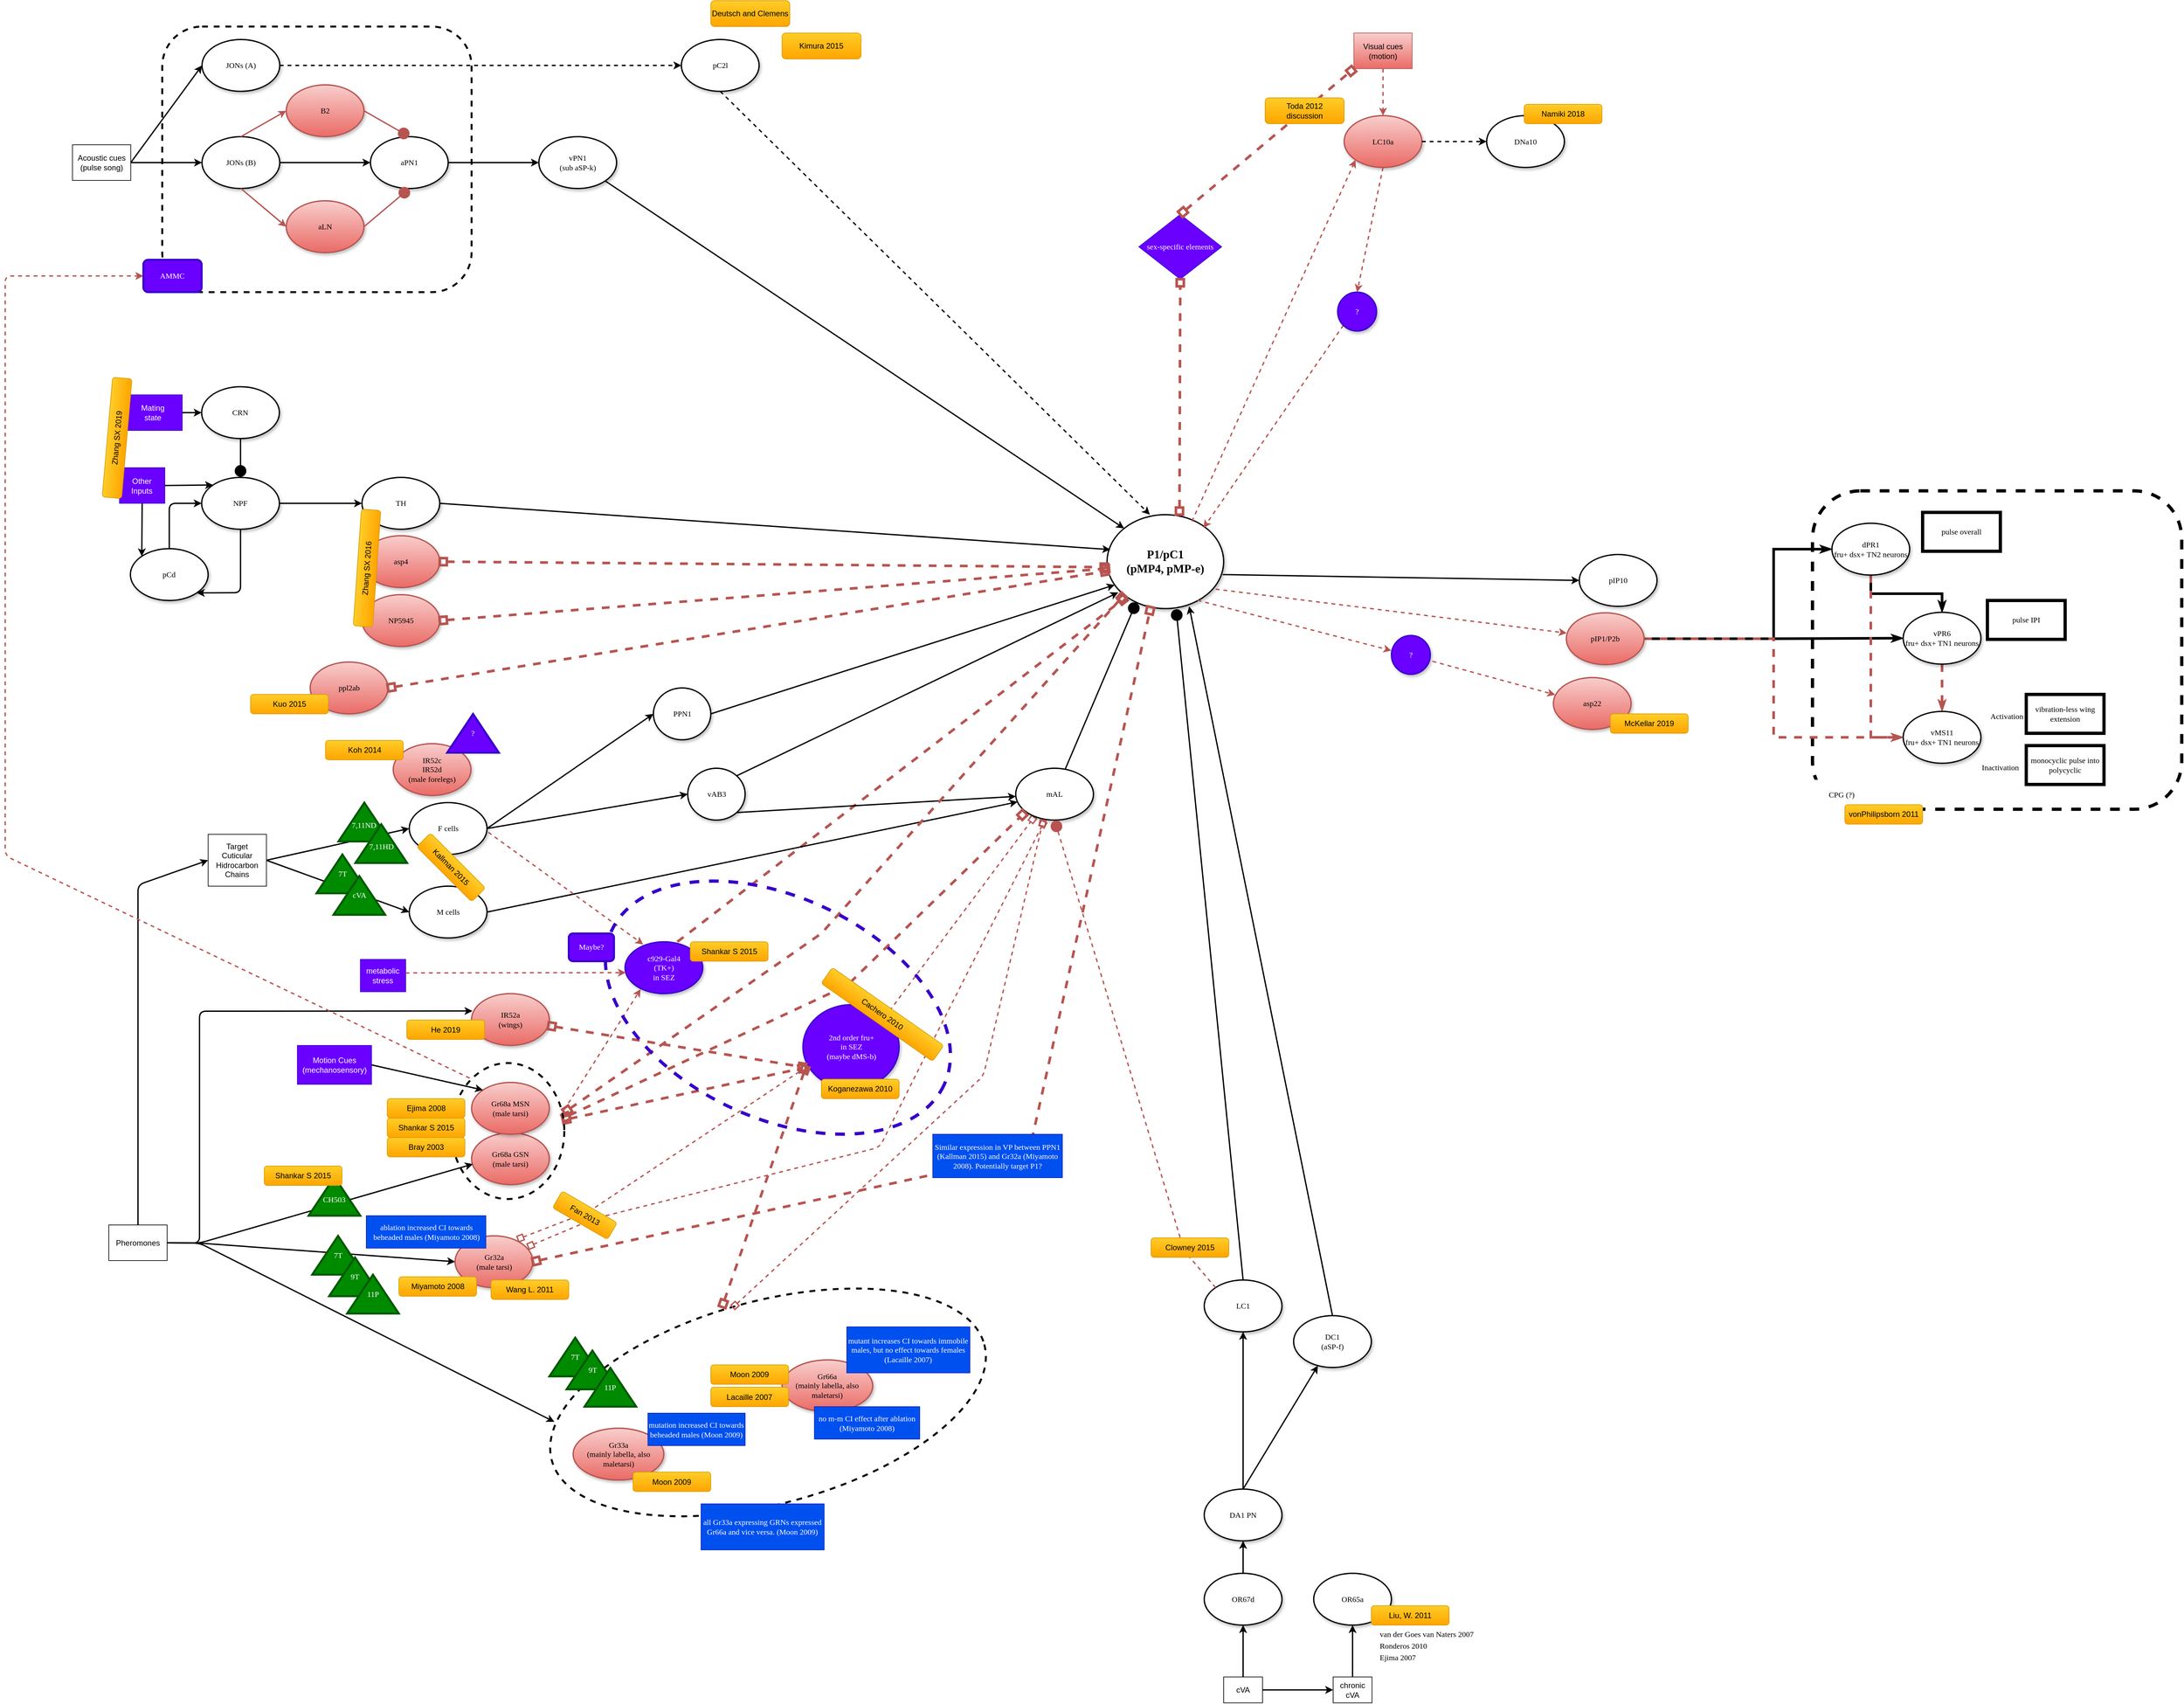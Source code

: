 <mxfile version="14.4.4" type="github">
  <diagram name="Page-1" id="ad52d381-51e7-2e0d-a935-2d0ddd2fd229">
    <mxGraphModel dx="3036" dy="1929" grid="1" gridSize="10" guides="1" tooltips="1" connect="1" arrows="1" fold="1" page="1" pageScale="1" pageWidth="1100" pageHeight="850" background="#ffffff" math="0" shadow="0">
      <root>
        <mxCell id="0" />
        <mxCell id="1" parent="0" />
        <mxCell id="9Zyja6iba0x6Raa5amca-242" value="" style="rounded=1;whiteSpace=wrap;html=1;strokeColor=#000000;strokeWidth=5;fillColor=none;fontFamily=Verdana;fontSize=12;fontColor=#000000;dashed=1;" vertex="1" parent="1">
          <mxGeometry x="2320" y="-33.25" width="570" height="491.5" as="geometry" />
        </mxCell>
        <mxCell id="9Zyja6iba0x6Raa5amca-169" value="" style="ellipse;whiteSpace=wrap;html=1;fontFamily=Verdana;fontSize=12;fontColor=#000000;rotation=-15;fillColor=none;strokeColor=#000000;dashed=1;strokeWidth=3;" vertex="1" parent="1">
          <mxGeometry x="362" y="1217.31" width="691.25" height="313.25" as="geometry" />
        </mxCell>
        <mxCell id="9Zyja6iba0x6Raa5amca-168" value="&lt;div&gt;Gr33a&lt;/div&gt;&lt;div&gt;(mainly labella, also maletarsi)&lt;br&gt;&lt;/div&gt;" style="ellipse;whiteSpace=wrap;html=1;rounded=1;shadow=1;comic=0;labelBackgroundColor=none;strokeWidth=2;fontFamily=Verdana;fontSize=12;align=center;gradientColor=#ea6b66;fillColor=#f8cecc;strokeColor=#b85450;" vertex="1" parent="1">
          <mxGeometry x="406.75" y="1413.81" width="140" height="80" as="geometry" />
        </mxCell>
        <mxCell id="9Zyja6iba0x6Raa5amca-161" value="" style="endArrow=box;html=1;strokeWidth=2;strokeColor=#b85450;exitX=1;exitY=0;exitDx=0;exitDy=0;dashed=1;gradientColor=#ea6b66;fillColor=#f8cecc;entryX=0.237;entryY=0.942;entryDx=0;entryDy=0;entryPerimeter=0;endFill=0;" edge="1" parent="1" source="9Zyja6iba0x6Raa5amca-147" target="9Zyja6iba0x6Raa5amca-2">
          <mxGeometry width="50" height="50" relative="1" as="geometry">
            <mxPoint x="899.001" y="777.405" as="sourcePoint" />
            <mxPoint x="1081.66" y="631" as="targetPoint" />
          </mxGeometry>
        </mxCell>
        <mxCell id="9Zyja6iba0x6Raa5amca-157" value="" style="endArrow=box;html=1;strokeWidth=4;strokeColor=#b85450;exitX=0.673;exitY=0;exitDx=0;exitDy=0;dashed=1;gradientColor=#ea6b66;fillColor=#f8cecc;entryX=0.157;entryY=0.883;entryDx=0;entryDy=0;entryPerimeter=0;exitPerimeter=0;endFill=0;" edge="1" parent="1" source="9Zyja6iba0x6Raa5amca-208" target="9Zyja6iba0x6Raa5amca-1">
          <mxGeometry width="50" height="50" relative="1" as="geometry">
            <mxPoint x="949.787" y="575.993" as="sourcePoint" />
            <mxPoint x="771.998" y="840.001" as="targetPoint" />
            <Array as="points" />
          </mxGeometry>
        </mxCell>
        <mxCell id="9Zyja6iba0x6Raa5amca-1" value="&lt;div&gt;P1/pC1&lt;/div&gt;&lt;div&gt;(pMP4, pMP-e)&lt;br&gt;&lt;/div&gt;" style="ellipse;whiteSpace=wrap;html=1;rounded=1;shadow=1;comic=0;labelBackgroundColor=none;strokeWidth=2;fontFamily=Verdana;fontSize=18;align=center;fontStyle=1" vertex="1" parent="1">
          <mxGeometry x="1231" y="3.5" width="180" height="145" as="geometry" />
        </mxCell>
        <mxCell id="9Zyja6iba0x6Raa5amca-2" value="mAL" style="ellipse;whiteSpace=wrap;html=1;rounded=1;shadow=1;comic=0;labelBackgroundColor=none;strokeWidth=2;fontFamily=Verdana;fontSize=12;align=center;" vertex="1" parent="1">
          <mxGeometry x="1090" y="395" width="120" height="80" as="geometry" />
        </mxCell>
        <mxCell id="9Zyja6iba0x6Raa5amca-4" value="&lt;div&gt;Target&lt;/div&gt;&lt;div&gt;Cuticular&lt;/div&gt;&lt;div&gt;Hidrocarbon&lt;/div&gt;&lt;div&gt;Chains&lt;br&gt;&lt;/div&gt;" style="rounded=0;whiteSpace=wrap;html=1;" vertex="1" parent="1">
          <mxGeometry x="-156.69" y="497" width="90" height="80" as="geometry" />
        </mxCell>
        <mxCell id="9Zyja6iba0x6Raa5amca-6" value="vAB3" style="ellipse;whiteSpace=wrap;html=1;rounded=1;shadow=1;comic=0;labelBackgroundColor=none;strokeWidth=2;fontFamily=Verdana;fontSize=12;align=center;" vertex="1" parent="1">
          <mxGeometry x="583.69" y="395" width="88.56" height="80" as="geometry" />
        </mxCell>
        <mxCell id="9Zyja6iba0x6Raa5amca-7" value="PPN1" style="ellipse;whiteSpace=wrap;html=1;rounded=1;shadow=1;comic=0;labelBackgroundColor=none;strokeWidth=2;fontFamily=Verdana;fontSize=12;align=center;" vertex="1" parent="1">
          <mxGeometry x="530.69" y="271" width="88.56" height="80" as="geometry" />
        </mxCell>
        <mxCell id="9Zyja6iba0x6Raa5amca-8" value="M cells" style="ellipse;whiteSpace=wrap;html=1;rounded=1;shadow=1;comic=0;labelBackgroundColor=none;strokeWidth=2;fontFamily=Verdana;fontSize=12;align=center;" vertex="1" parent="1">
          <mxGeometry x="153.81" y="577" width="120" height="80" as="geometry" />
        </mxCell>
        <mxCell id="9Zyja6iba0x6Raa5amca-9" value="F cells" style="ellipse;whiteSpace=wrap;html=1;rounded=1;shadow=1;comic=0;labelBackgroundColor=none;strokeWidth=2;fontFamily=Verdana;fontSize=12;align=center;" vertex="1" parent="1">
          <mxGeometry x="153.81" y="448" width="120" height="80" as="geometry" />
        </mxCell>
        <mxCell id="9Zyja6iba0x6Raa5amca-10" value="JONs (B)" style="ellipse;whiteSpace=wrap;html=1;rounded=1;shadow=1;comic=0;labelBackgroundColor=none;strokeWidth=2;fontFamily=Verdana;fontSize=12;align=center;" vertex="1" parent="1">
          <mxGeometry x="-166.13" y="-580" width="120" height="80" as="geometry" />
        </mxCell>
        <mxCell id="9Zyja6iba0x6Raa5amca-11" value="aPN1" style="ellipse;whiteSpace=wrap;html=1;rounded=1;shadow=1;comic=0;labelBackgroundColor=none;strokeWidth=2;fontFamily=Verdana;fontSize=12;align=center;" vertex="1" parent="1">
          <mxGeometry x="93.87" y="-580" width="120" height="80" as="geometry" />
        </mxCell>
        <mxCell id="9Zyja6iba0x6Raa5amca-12" value="&lt;div&gt;vPN1&lt;/div&gt;&lt;div&gt;(sub aSP-k) &lt;/div&gt;" style="ellipse;whiteSpace=wrap;html=1;rounded=1;shadow=1;comic=0;labelBackgroundColor=none;strokeWidth=2;fontFamily=Verdana;fontSize=12;align=center;" vertex="1" parent="1">
          <mxGeometry x="353.87" y="-580" width="120" height="80" as="geometry" />
        </mxCell>
        <mxCell id="9Zyja6iba0x6Raa5amca-13" value="Acoustic cues (pulse song)" style="rounded=0;whiteSpace=wrap;html=1;" vertex="1" parent="1">
          <mxGeometry x="-366.13" y="-567.5" width="90" height="55" as="geometry" />
        </mxCell>
        <mxCell id="9Zyja6iba0x6Raa5amca-14" value="LC1" style="ellipse;whiteSpace=wrap;html=1;rounded=1;shadow=1;comic=0;labelBackgroundColor=none;strokeWidth=2;fontFamily=Verdana;fontSize=12;align=center;" vertex="1" parent="1">
          <mxGeometry x="1381" y="1185" width="120" height="80" as="geometry" />
        </mxCell>
        <mxCell id="9Zyja6iba0x6Raa5amca-15" value="OR67d" style="ellipse;whiteSpace=wrap;html=1;rounded=1;shadow=1;comic=0;labelBackgroundColor=none;strokeWidth=2;fontFamily=Verdana;fontSize=12;align=center;" vertex="1" parent="1">
          <mxGeometry x="1381" y="1637.75" width="120" height="80" as="geometry" />
        </mxCell>
        <mxCell id="9Zyja6iba0x6Raa5amca-16" value="DA1 PN" style="ellipse;whiteSpace=wrap;html=1;rounded=1;shadow=1;comic=0;labelBackgroundColor=none;strokeWidth=2;fontFamily=Verdana;fontSize=12;align=center;" vertex="1" parent="1">
          <mxGeometry x="1381" y="1507.75" width="120" height="80" as="geometry" />
        </mxCell>
        <mxCell id="9Zyja6iba0x6Raa5amca-17" value="&lt;div&gt;DC1&lt;/div&gt;&lt;div&gt;(aSP-f)&lt;/div&gt;" style="ellipse;whiteSpace=wrap;html=1;rounded=1;shadow=1;comic=0;labelBackgroundColor=none;strokeWidth=2;fontFamily=Verdana;fontSize=12;align=center;" vertex="1" parent="1">
          <mxGeometry x="1519" y="1240" width="120" height="80" as="geometry" />
        </mxCell>
        <mxCell id="9Zyja6iba0x6Raa5amca-18" value="cVA" style="rounded=0;whiteSpace=wrap;html=1;" vertex="1" parent="1">
          <mxGeometry x="1411" y="1797.75" width="60" height="40" as="geometry" />
        </mxCell>
        <mxCell id="9Zyja6iba0x6Raa5amca-19" value="Visual cues (motion)" style="rounded=0;whiteSpace=wrap;html=1;gradientColor=#ea6b66;fillColor=#f8cecc;strokeColor=#b85450;" vertex="1" parent="1">
          <mxGeometry x="1612" y="-740" width="90" height="55" as="geometry" />
        </mxCell>
        <mxCell id="9Zyja6iba0x6Raa5amca-22" value="" style="endArrow=circle;html=1;entryX=0.251;entryY=0.932;entryDx=0;entryDy=0;strokeWidth=2;strokeColor=#000000;endFill=1;entryPerimeter=0;" edge="1" parent="1" source="9Zyja6iba0x6Raa5amca-2" target="9Zyja6iba0x6Raa5amca-1">
          <mxGeometry width="50" height="50" relative="1" as="geometry">
            <mxPoint x="1072.0" y="140" as="sourcePoint" />
            <mxPoint x="1072.0" y="380" as="targetPoint" />
          </mxGeometry>
        </mxCell>
        <mxCell id="9Zyja6iba0x6Raa5amca-23" value="" style="endArrow=circle;html=1;exitX=0.5;exitY=0;exitDx=0;exitDy=0;strokeWidth=2;strokeColor=#000000;endFill=1;entryX=0.592;entryY=1;entryDx=0;entryDy=0;entryPerimeter=0;" edge="1" parent="1" source="9Zyja6iba0x6Raa5amca-14" target="9Zyja6iba0x6Raa5amca-1">
          <mxGeometry width="50" height="50" relative="1" as="geometry">
            <mxPoint x="792.0" y="130" as="sourcePoint" />
            <mxPoint x="1330" y="150" as="targetPoint" />
          </mxGeometry>
        </mxCell>
        <mxCell id="9Zyja6iba0x6Raa5amca-24" value="" style="endArrow=circle;html=1;exitX=0;exitY=0;exitDx=0;exitDy=0;entryX=0.5;entryY=1;entryDx=0;entryDy=0;strokeWidth=2;strokeColor=#b85450;endFill=1;dashed=1;gradientColor=#ea6b66;fillColor=#f8cecc;" edge="1" parent="1" source="9Zyja6iba0x6Raa5amca-14" target="9Zyja6iba0x6Raa5amca-2">
          <mxGeometry width="50" height="50" relative="1" as="geometry">
            <mxPoint x="1049.5" y="391" as="sourcePoint" />
            <mxPoint x="1139.98" y="392.48" as="targetPoint" />
            <Array as="points">
              <mxPoint x="1350" y="1140" />
            </Array>
          </mxGeometry>
        </mxCell>
        <mxCell id="9Zyja6iba0x6Raa5amca-25" value="" style="endArrow=classic;html=1;exitX=0.5;exitY=0;exitDx=0;exitDy=0;entryX=0.704;entryY=0.975;entryDx=0;entryDy=0;strokeWidth=2;strokeColor=#000000;entryPerimeter=0;" edge="1" parent="1" source="9Zyja6iba0x6Raa5amca-17" target="9Zyja6iba0x6Raa5amca-1">
          <mxGeometry width="50" height="50" relative="1" as="geometry">
            <mxPoint x="1392.0" y="60" as="sourcePoint" />
            <mxPoint x="1472.0" y="60" as="targetPoint" />
          </mxGeometry>
        </mxCell>
        <mxCell id="9Zyja6iba0x6Raa5amca-26" value="" style="endArrow=classic;html=1;exitX=0.5;exitY=0;exitDx=0;exitDy=0;strokeWidth=2;strokeColor=#000000;" edge="1" parent="1" source="9Zyja6iba0x6Raa5amca-16" target="9Zyja6iba0x6Raa5amca-17">
          <mxGeometry width="50" height="50" relative="1" as="geometry">
            <mxPoint x="1021.0" y="1251" as="sourcePoint" />
            <mxPoint x="1101.0" y="1251" as="targetPoint" />
          </mxGeometry>
        </mxCell>
        <mxCell id="9Zyja6iba0x6Raa5amca-27" value="" style="endArrow=classic;html=1;exitX=0.5;exitY=0;exitDx=0;exitDy=0;entryX=0.5;entryY=1;entryDx=0;entryDy=0;strokeWidth=2;strokeColor=#000000;" edge="1" parent="1" source="9Zyja6iba0x6Raa5amca-16" target="9Zyja6iba0x6Raa5amca-14">
          <mxGeometry width="50" height="50" relative="1" as="geometry">
            <mxPoint x="968.5" y="1061" as="sourcePoint" />
            <mxPoint x="1048.5" y="1061" as="targetPoint" />
          </mxGeometry>
        </mxCell>
        <mxCell id="9Zyja6iba0x6Raa5amca-28" value="" style="endArrow=classic;html=1;strokeWidth=2;strokeColor=#000000;entryX=0.065;entryY=0.748;entryDx=0;entryDy=0;entryPerimeter=0;exitX=1;exitY=0.5;exitDx=0;exitDy=0;" edge="1" parent="1" source="9Zyja6iba0x6Raa5amca-7" target="9Zyja6iba0x6Raa5amca-1">
          <mxGeometry width="50" height="50" relative="1" as="geometry">
            <mxPoint x="870" y="390" as="sourcePoint" />
            <mxPoint x="1252" y="120" as="targetPoint" />
          </mxGeometry>
        </mxCell>
        <mxCell id="9Zyja6iba0x6Raa5amca-29" value="" style="endArrow=classic;html=1;exitX=1;exitY=1;exitDx=0;exitDy=0;strokeWidth=2;strokeColor=#000000;" edge="1" parent="1" source="9Zyja6iba0x6Raa5amca-6" target="9Zyja6iba0x6Raa5amca-2">
          <mxGeometry width="50" height="50" relative="1" as="geometry">
            <mxPoint x="899.5" y="631" as="sourcePoint" />
            <mxPoint x="979.5" y="631" as="targetPoint" />
          </mxGeometry>
        </mxCell>
        <mxCell id="9Zyja6iba0x6Raa5amca-30" value="" style="endArrow=classic;html=1;exitX=1;exitY=0;exitDx=0;exitDy=0;strokeWidth=2;strokeColor=#000000;entryX=0.096;entryY=0.828;entryDx=0;entryDy=0;entryPerimeter=0;" edge="1" parent="1" source="9Zyja6iba0x6Raa5amca-6" target="9Zyja6iba0x6Raa5amca-1">
          <mxGeometry width="50" height="50" relative="1" as="geometry">
            <mxPoint x="1442.0" y="110" as="sourcePoint" />
            <mxPoint x="1522.0" y="110" as="targetPoint" />
          </mxGeometry>
        </mxCell>
        <mxCell id="9Zyja6iba0x6Raa5amca-31" value="" style="endArrow=classic;html=1;exitX=1;exitY=0.5;exitDx=0;exitDy=0;entryX=0;entryY=0.5;entryDx=0;entryDy=0;strokeWidth=2;strokeColor=#000000;" edge="1" parent="1" source="9Zyja6iba0x6Raa5amca-9" target="9Zyja6iba0x6Raa5amca-7">
          <mxGeometry width="50" height="50" relative="1" as="geometry">
            <mxPoint x="404.31" y="670" as="sourcePoint" />
            <mxPoint x="484.31" y="670" as="targetPoint" />
          </mxGeometry>
        </mxCell>
        <mxCell id="9Zyja6iba0x6Raa5amca-32" value="" style="endArrow=classic;html=1;exitX=1;exitY=0.5;exitDx=0;exitDy=0;entryX=0;entryY=0.5;entryDx=0;entryDy=0;strokeWidth=2;strokeColor=#000000;" edge="1" parent="1" source="9Zyja6iba0x6Raa5amca-9" target="9Zyja6iba0x6Raa5amca-6">
          <mxGeometry width="50" height="50" relative="1" as="geometry">
            <mxPoint x="384.31" y="750" as="sourcePoint" />
            <mxPoint x="464.31" y="750" as="targetPoint" />
          </mxGeometry>
        </mxCell>
        <mxCell id="9Zyja6iba0x6Raa5amca-33" value="" style="endArrow=classic;html=1;exitX=1;exitY=0.5;exitDx=0;exitDy=0;strokeWidth=2;strokeColor=#000000;" edge="1" parent="1" source="9Zyja6iba0x6Raa5amca-8" target="9Zyja6iba0x6Raa5amca-2">
          <mxGeometry width="50" height="50" relative="1" as="geometry">
            <mxPoint x="669.5" y="671" as="sourcePoint" />
            <mxPoint x="749.5" y="671" as="targetPoint" />
          </mxGeometry>
        </mxCell>
        <mxCell id="9Zyja6iba0x6Raa5amca-34" value="" style="endArrow=classic;html=1;exitX=1;exitY=0.5;exitDx=0;exitDy=0;entryX=0;entryY=0.5;entryDx=0;entryDy=0;strokeWidth=2;strokeColor=#000000;" edge="1" parent="1" source="9Zyja6iba0x6Raa5amca-4" target="9Zyja6iba0x6Raa5amca-9">
          <mxGeometry width="50" height="50" relative="1" as="geometry">
            <mxPoint x="28.81" y="578" as="sourcePoint" />
            <mxPoint x="108.81" y="578" as="targetPoint" />
          </mxGeometry>
        </mxCell>
        <mxCell id="9Zyja6iba0x6Raa5amca-35" value="" style="endArrow=classic;html=1;exitX=1;exitY=0.5;exitDx=0;exitDy=0;entryX=0;entryY=0.5;entryDx=0;entryDy=0;strokeWidth=2;strokeColor=#000000;" edge="1" parent="1" source="9Zyja6iba0x6Raa5amca-4" target="9Zyja6iba0x6Raa5amca-8">
          <mxGeometry width="50" height="50" relative="1" as="geometry">
            <mxPoint x="38.81" y="606.82" as="sourcePoint" />
            <mxPoint x="118.81" y="606.82" as="targetPoint" />
          </mxGeometry>
        </mxCell>
        <mxCell id="9Zyja6iba0x6Raa5amca-36" value="" style="endArrow=classic;html=1;exitX=0.5;exitY=0;exitDx=0;exitDy=0;entryX=0.5;entryY=1;entryDx=0;entryDy=0;strokeWidth=2;strokeColor=#000000;" edge="1" parent="1" source="9Zyja6iba0x6Raa5amca-15" target="9Zyja6iba0x6Raa5amca-16">
          <mxGeometry width="50" height="50" relative="1" as="geometry">
            <mxPoint x="1071.0" y="1672.75" as="sourcePoint" />
            <mxPoint x="1161.0" y="1647.75" as="targetPoint" />
          </mxGeometry>
        </mxCell>
        <mxCell id="9Zyja6iba0x6Raa5amca-37" value="" style="endArrow=classic;html=1;exitX=0.5;exitY=0;exitDx=0;exitDy=0;entryX=0.5;entryY=1;entryDx=0;entryDy=0;strokeWidth=2;strokeColor=#000000;" edge="1" parent="1" source="9Zyja6iba0x6Raa5amca-18" target="9Zyja6iba0x6Raa5amca-15">
          <mxGeometry width="50" height="50" relative="1" as="geometry">
            <mxPoint x="911.0" y="1562.75" as="sourcePoint" />
            <mxPoint x="1001.0" y="1537.75" as="targetPoint" />
          </mxGeometry>
        </mxCell>
        <mxCell id="9Zyja6iba0x6Raa5amca-38" value="" style="endArrow=classic;html=1;strokeWidth=2;strokeColor=#000000;entryX=0;entryY=0.5;entryDx=0;entryDy=0;" edge="1" parent="1" source="9Zyja6iba0x6Raa5amca-13" target="9Zyja6iba0x6Raa5amca-10">
          <mxGeometry width="50" height="50" relative="1" as="geometry">
            <mxPoint x="-186.13" y="-210" as="sourcePoint" />
            <mxPoint x="-176.13" y="-300" as="targetPoint" />
          </mxGeometry>
        </mxCell>
        <mxCell id="9Zyja6iba0x6Raa5amca-39" value="" style="endArrow=classic;html=1;exitX=1;exitY=0.5;exitDx=0;exitDy=0;entryX=0;entryY=0.5;entryDx=0;entryDy=0;strokeWidth=2;strokeColor=#000000;" edge="1" parent="1" source="9Zyja6iba0x6Raa5amca-10" target="9Zyja6iba0x6Raa5amca-11">
          <mxGeometry width="50" height="50" relative="1" as="geometry">
            <mxPoint x="-46.13" y="-210" as="sourcePoint" />
            <mxPoint x="68.87" y="-300" as="targetPoint" />
          </mxGeometry>
        </mxCell>
        <mxCell id="9Zyja6iba0x6Raa5amca-40" value="" style="endArrow=classic;html=1;exitX=1;exitY=0.5;exitDx=0;exitDy=0;entryX=0;entryY=0.5;entryDx=0;entryDy=0;strokeWidth=2;strokeColor=#000000;" edge="1" parent="1" source="9Zyja6iba0x6Raa5amca-11" target="9Zyja6iba0x6Raa5amca-12">
          <mxGeometry width="50" height="50" relative="1" as="geometry">
            <mxPoint x="223.87" y="-170" as="sourcePoint" />
            <mxPoint x="338.87" y="-260" as="targetPoint" />
          </mxGeometry>
        </mxCell>
        <mxCell id="9Zyja6iba0x6Raa5amca-41" value="" style="endArrow=classic;html=1;exitX=1;exitY=1;exitDx=0;exitDy=0;entryX=0;entryY=0;entryDx=0;entryDy=0;strokeWidth=2;strokeColor=#000000;" edge="1" parent="1" source="9Zyja6iba0x6Raa5amca-12" target="9Zyja6iba0x6Raa5amca-1">
          <mxGeometry width="50" height="50" relative="1" as="geometry">
            <mxPoint x="1252" y="-45" as="sourcePoint" />
            <mxPoint x="1255.888" y="21.618" as="targetPoint" />
          </mxGeometry>
        </mxCell>
        <mxCell id="9Zyja6iba0x6Raa5amca-42" value="LC10a" style="ellipse;whiteSpace=wrap;html=1;rounded=1;shadow=1;comic=0;labelBackgroundColor=none;strokeWidth=2;fontFamily=Verdana;fontSize=12;align=center;gradientColor=#ea6b66;fillColor=#f8cecc;strokeColor=#b85450;" vertex="1" parent="1">
          <mxGeometry x="1597" y="-612.5" width="120" height="80" as="geometry" />
        </mxCell>
        <mxCell id="9Zyja6iba0x6Raa5amca-44" value="B2" style="ellipse;whiteSpace=wrap;html=1;rounded=1;shadow=1;comic=0;labelBackgroundColor=none;strokeWidth=2;fontFamily=Verdana;fontSize=12;align=center;gradientColor=#ea6b66;fillColor=#f8cecc;strokeColor=#b85450;" vertex="1" parent="1">
          <mxGeometry x="-36.13" y="-660" width="120" height="80" as="geometry" />
        </mxCell>
        <mxCell id="9Zyja6iba0x6Raa5amca-45" value="aLN" style="ellipse;whiteSpace=wrap;html=1;rounded=1;shadow=1;comic=0;labelBackgroundColor=none;strokeWidth=2;fontFamily=Verdana;fontSize=12;align=center;gradientColor=#ea6b66;fillColor=#f8cecc;strokeColor=#b85450;" vertex="1" parent="1">
          <mxGeometry x="-36.13" y="-481" width="120" height="80" as="geometry" />
        </mxCell>
        <mxCell id="9Zyja6iba0x6Raa5amca-47" value="" style="endArrow=classic;html=1;exitX=0.5;exitY=0;exitDx=0;exitDy=0;entryX=0;entryY=0.5;entryDx=0;entryDy=0;strokeWidth=2;strokeColor=#b85450;gradientColor=#ea6b66;fillColor=#f8cecc;" edge="1" parent="1" source="9Zyja6iba0x6Raa5amca-10" target="9Zyja6iba0x6Raa5amca-44">
          <mxGeometry width="50" height="50" relative="1" as="geometry">
            <mxPoint x="-56.13" y="-442.5" as="sourcePoint" />
            <mxPoint x="83.87" y="-442.5" as="targetPoint" />
          </mxGeometry>
        </mxCell>
        <mxCell id="9Zyja6iba0x6Raa5amca-48" value="" style="endArrow=classic;html=1;exitX=0.5;exitY=1;exitDx=0;exitDy=0;entryX=0;entryY=0.5;entryDx=0;entryDy=0;strokeWidth=2;strokeColor=#b85450;gradientColor=#ea6b66;fillColor=#f8cecc;" edge="1" parent="1" source="9Zyja6iba0x6Raa5amca-10" target="9Zyja6iba0x6Raa5amca-45">
          <mxGeometry width="50" height="50" relative="1" as="geometry">
            <mxPoint x="-36.13" y="-460" as="sourcePoint" />
            <mxPoint x="103.87" y="-460" as="targetPoint" />
          </mxGeometry>
        </mxCell>
        <mxCell id="9Zyja6iba0x6Raa5amca-50" value="" style="endArrow=circle;html=1;entryX=0.5;entryY=1;entryDx=0;entryDy=0;strokeWidth=2;strokeColor=#b85450;endFill=1;exitX=1;exitY=0.5;exitDx=0;exitDy=0;gradientColor=#ea6b66;fillColor=#f8cecc;" edge="1" parent="1" source="9Zyja6iba0x6Raa5amca-45" target="9Zyja6iba0x6Raa5amca-11">
          <mxGeometry width="50" height="50" relative="1" as="geometry">
            <mxPoint x="153.87" y="-290" as="sourcePoint" />
            <mxPoint x="192.714" y="-380.004" as="targetPoint" />
          </mxGeometry>
        </mxCell>
        <mxCell id="9Zyja6iba0x6Raa5amca-51" value="" style="endArrow=circle;html=1;entryX=0.5;entryY=0;entryDx=0;entryDy=0;strokeWidth=2;strokeColor=#b85450;endFill=1;exitX=1;exitY=0.5;exitDx=0;exitDy=0;gradientColor=#ea6b66;fillColor=#f8cecc;" edge="1" parent="1" source="9Zyja6iba0x6Raa5amca-44" target="9Zyja6iba0x6Raa5amca-11">
          <mxGeometry width="50" height="50" relative="1" as="geometry">
            <mxPoint x="123.872" y="-287.979" as="sourcePoint" />
            <mxPoint x="252.714" y="-390.004" as="targetPoint" />
          </mxGeometry>
        </mxCell>
        <mxCell id="9Zyja6iba0x6Raa5amca-52" value="JONs (A)" style="ellipse;whiteSpace=wrap;html=1;rounded=1;shadow=1;comic=0;labelBackgroundColor=none;strokeWidth=2;fontFamily=Verdana;fontSize=12;align=center;" vertex="1" parent="1">
          <mxGeometry x="-166.13" y="-730" width="120" height="80" as="geometry" />
        </mxCell>
        <mxCell id="9Zyja6iba0x6Raa5amca-53" value="" style="endArrow=classic;html=1;strokeWidth=2;strokeColor=#000000;entryX=0;entryY=0.5;entryDx=0;entryDy=0;exitX=1;exitY=0.5;exitDx=0;exitDy=0;" edge="1" parent="1" source="9Zyja6iba0x6Raa5amca-13" target="9Zyja6iba0x6Raa5amca-52">
          <mxGeometry width="50" height="50" relative="1" as="geometry">
            <mxPoint x="-246.13" y="-500" as="sourcePoint" />
            <mxPoint x="-166.13" y="-470" as="targetPoint" />
          </mxGeometry>
        </mxCell>
        <mxCell id="9Zyja6iba0x6Raa5amca-54" value="pC2l" style="ellipse;whiteSpace=wrap;html=1;rounded=1;shadow=1;comic=0;labelBackgroundColor=none;strokeWidth=2;fontFamily=Verdana;fontSize=12;align=center;" vertex="1" parent="1">
          <mxGeometry x="573.87" y="-730" width="120" height="80" as="geometry" />
        </mxCell>
        <mxCell id="9Zyja6iba0x6Raa5amca-55" value="" style="endArrow=classic;html=1;strokeWidth=2;strokeColor=#000000;entryX=0;entryY=0.5;entryDx=0;entryDy=0;exitX=1;exitY=0.5;exitDx=0;exitDy=0;dashed=1;" edge="1" parent="1" source="9Zyja6iba0x6Raa5amca-52" target="9Zyja6iba0x6Raa5amca-54">
          <mxGeometry width="50" height="50" relative="1" as="geometry">
            <mxPoint x="-26.13" y="-660" as="sourcePoint" />
            <mxPoint x="83.87" y="-760" as="targetPoint" />
          </mxGeometry>
        </mxCell>
        <mxCell id="9Zyja6iba0x6Raa5amca-56" value="" style="endArrow=classic;html=1;strokeWidth=2;strokeColor=#000000;entryX=0.367;entryY=0;entryDx=0;entryDy=0;exitX=0.5;exitY=1;exitDx=0;exitDy=0;entryPerimeter=0;dashed=1;" edge="1" parent="1" source="9Zyja6iba0x6Raa5amca-54" target="9Zyja6iba0x6Raa5amca-1">
          <mxGeometry width="50" height="50" relative="1" as="geometry">
            <mxPoint x="972" y="-379" as="sourcePoint" />
            <mxPoint x="1320" as="targetPoint" />
          </mxGeometry>
        </mxCell>
        <mxCell id="9Zyja6iba0x6Raa5amca-57" value="DNa10" style="ellipse;whiteSpace=wrap;html=1;rounded=1;shadow=1;comic=0;labelBackgroundColor=none;strokeWidth=2;fontFamily=Verdana;fontSize=12;align=center;" vertex="1" parent="1">
          <mxGeometry x="1817" y="-612.5" width="120" height="80" as="geometry" />
        </mxCell>
        <mxCell id="9Zyja6iba0x6Raa5amca-61" value="" style="endArrow=classic;html=1;strokeWidth=2;strokeColor=#000000;entryX=0;entryY=0.5;entryDx=0;entryDy=0;exitX=1;exitY=0.5;exitDx=0;exitDy=0;dashed=1;" edge="1" parent="1" source="9Zyja6iba0x6Raa5amca-42" target="9Zyja6iba0x6Raa5amca-57">
          <mxGeometry width="50" height="50" relative="1" as="geometry">
            <mxPoint x="1687" y="-640" as="sourcePoint" />
            <mxPoint x="1797" y="-740" as="targetPoint" />
          </mxGeometry>
        </mxCell>
        <mxCell id="9Zyja6iba0x6Raa5amca-63" value="" style="endArrow=classic;html=1;strokeWidth=2;strokeColor=#b85450;exitX=0.5;exitY=1;exitDx=0;exitDy=0;dashed=1;entryX=0.5;entryY=0;entryDx=0;entryDy=0;gradientColor=#ea6b66;fillColor=#f8cecc;" edge="1" parent="1" source="9Zyja6iba0x6Raa5amca-42" target="9Zyja6iba0x6Raa5amca-80">
          <mxGeometry width="50" height="50" relative="1" as="geometry">
            <mxPoint x="1587.0" y="-450" as="sourcePoint" />
            <mxPoint x="1617" y="-347.5" as="targetPoint" />
          </mxGeometry>
        </mxCell>
        <mxCell id="9Zyja6iba0x6Raa5amca-66" value="" style="endArrow=classic;html=1;strokeWidth=2;strokeColor=#b85450;exitX=0;exitY=1;exitDx=0;exitDy=0;dashed=1;gradientColor=#ea6b66;fillColor=#f8cecc;entryX=0.827;entryY=0.142;entryDx=0;entryDy=0;entryPerimeter=0;" edge="1" parent="1" source="9Zyja6iba0x6Raa5amca-80" target="9Zyja6iba0x6Raa5amca-1">
          <mxGeometry width="50" height="50" relative="1" as="geometry">
            <mxPoint x="1552" y="-207.5" as="sourcePoint" />
            <mxPoint x="1522.0" y="-100" as="targetPoint" />
          </mxGeometry>
        </mxCell>
        <mxCell id="9Zyja6iba0x6Raa5amca-67" value="" style="endArrow=classic;html=1;strokeWidth=2;strokeColor=#b85450;exitX=0.728;exitY=0.071;exitDx=0;exitDy=0;dashed=1;entryX=0;entryY=1;entryDx=0;entryDy=0;exitPerimeter=0;gradientColor=#ea6b66;fillColor=#f8cecc;" edge="1" parent="1" source="9Zyja6iba0x6Raa5amca-1" target="9Zyja6iba0x6Raa5amca-42">
          <mxGeometry width="50" height="50" relative="1" as="geometry">
            <mxPoint x="1432.0" y="-375.86" as="sourcePoint" />
            <mxPoint x="1509.574" y="-84.144" as="targetPoint" />
          </mxGeometry>
        </mxCell>
        <mxCell id="9Zyja6iba0x6Raa5amca-69" value="" style="endArrow=classic;html=1;strokeWidth=2;strokeColor=#b85450;entryX=0.5;entryY=0;entryDx=0;entryDy=0;exitX=0.5;exitY=1;exitDx=0;exitDy=0;dashed=1;gradientColor=#ea6b66;fillColor=#f8cecc;" edge="1" parent="1" source="9Zyja6iba0x6Raa5amca-19" target="9Zyja6iba0x6Raa5amca-42">
          <mxGeometry width="50" height="50" relative="1" as="geometry">
            <mxPoint x="1717.0" y="-572.5" as="sourcePoint" />
            <mxPoint x="1817.0" y="-572.5" as="targetPoint" />
          </mxGeometry>
        </mxCell>
        <mxCell id="9Zyja6iba0x6Raa5amca-70" value="pIP10" style="ellipse;whiteSpace=wrap;html=1;rounded=1;shadow=1;comic=0;labelBackgroundColor=none;strokeWidth=2;fontFamily=Verdana;fontSize=12;align=center;" vertex="1" parent="1">
          <mxGeometry x="1960" y="65" width="120" height="80" as="geometry" />
        </mxCell>
        <mxCell id="9Zyja6iba0x6Raa5amca-246" style="edgeStyle=orthogonalEdgeStyle;rounded=0;orthogonalLoop=1;jettySize=auto;html=1;exitX=1;exitY=0.5;exitDx=0;exitDy=0;startArrow=none;startFill=0;endArrow=classicThin;endFill=1;strokeColor=#000000;strokeWidth=4;fontFamily=Verdana;fontSize=12;fontColor=#000000;entryX=0;entryY=0.5;entryDx=0;entryDy=0;" edge="1" parent="1" source="9Zyja6iba0x6Raa5amca-71" target="9Zyja6iba0x6Raa5amca-231">
          <mxGeometry relative="1" as="geometry">
            <mxPoint x="2260" y="20" as="targetPoint" />
            <Array as="points">
              <mxPoint x="2260" y="195" />
              <mxPoint x="2260" y="57" />
            </Array>
          </mxGeometry>
        </mxCell>
        <mxCell id="9Zyja6iba0x6Raa5amca-249" style="edgeStyle=orthogonalEdgeStyle;rounded=0;orthogonalLoop=1;jettySize=auto;html=1;exitX=1;exitY=0.5;exitDx=0;exitDy=0;entryX=0;entryY=0.5;entryDx=0;entryDy=0;startArrow=none;startFill=0;endArrow=classicThin;endFill=1;strokeColor=#000000;strokeWidth=4;fontFamily=Verdana;fontSize=12;fontColor=#000000;" edge="1" parent="1" source="9Zyja6iba0x6Raa5amca-71" target="9Zyja6iba0x6Raa5amca-233">
          <mxGeometry relative="1" as="geometry" />
        </mxCell>
        <mxCell id="9Zyja6iba0x6Raa5amca-250" style="edgeStyle=orthogonalEdgeStyle;rounded=0;orthogonalLoop=1;jettySize=auto;html=1;entryX=0;entryY=0.5;entryDx=0;entryDy=0;startArrow=none;startFill=0;endArrow=classicThin;endFill=1;strokeWidth=4;fontFamily=Verdana;fontSize=12;fontColor=#000000;dashed=1;strokeColor=#B85450;" edge="1" parent="1" source="9Zyja6iba0x6Raa5amca-71" target="9Zyja6iba0x6Raa5amca-236">
          <mxGeometry relative="1" as="geometry" />
        </mxCell>
        <mxCell id="9Zyja6iba0x6Raa5amca-71" value="&lt;div align=&quot;center&quot;&gt;pIP1/P2b&lt;/div&gt;" style="ellipse;whiteSpace=wrap;html=1;rounded=1;shadow=1;comic=0;labelBackgroundColor=none;strokeWidth=2;fontFamily=Verdana;fontSize=12;align=center;gradientColor=#ea6b66;fillColor=#f8cecc;strokeColor=#b85450;" vertex="1" parent="1">
          <mxGeometry x="1940" y="155" width="120" height="80" as="geometry" />
        </mxCell>
        <mxCell id="9Zyja6iba0x6Raa5amca-72" value="asp22" style="ellipse;whiteSpace=wrap;html=1;rounded=1;shadow=1;comic=0;labelBackgroundColor=none;strokeWidth=2;fontFamily=Verdana;fontSize=12;align=center;gradientColor=#ea6b66;fillColor=#f8cecc;strokeColor=#b85450;" vertex="1" parent="1">
          <mxGeometry x="1920" y="255" width="120" height="80" as="geometry" />
        </mxCell>
        <mxCell id="9Zyja6iba0x6Raa5amca-74" value="" style="endArrow=classic;html=1;strokeWidth=2;strokeColor=#000000;exitX=0.992;exitY=0.638;exitDx=0;exitDy=0;exitPerimeter=0;entryX=0;entryY=0.5;entryDx=0;entryDy=0;" edge="1" parent="1" source="9Zyja6iba0x6Raa5amca-1" target="9Zyja6iba0x6Raa5amca-70">
          <mxGeometry width="50" height="50" relative="1" as="geometry">
            <mxPoint x="1552" y="-207.5" as="sourcePoint" />
            <mxPoint x="1359.171" y="37.901" as="targetPoint" />
          </mxGeometry>
        </mxCell>
        <mxCell id="9Zyja6iba0x6Raa5amca-75" value="" style="endArrow=classic;html=1;strokeWidth=2;strokeColor=#b85450;exitX=0.932;exitY=0.793;exitDx=0;exitDy=0;dashed=1;exitPerimeter=0;entryX=0.004;entryY=0.391;entryDx=0;entryDy=0;gradientColor=#ea6b66;fillColor=#f8cecc;entryPerimeter=0;" edge="1" parent="1" source="9Zyja6iba0x6Raa5amca-1" target="9Zyja6iba0x6Raa5amca-71">
          <mxGeometry width="50" height="50" relative="1" as="geometry">
            <mxPoint x="1574.83" y="154.6" as="sourcePoint" />
            <mxPoint x="1382.001" y="400.001" as="targetPoint" />
          </mxGeometry>
        </mxCell>
        <mxCell id="9Zyja6iba0x6Raa5amca-76" value="" style="endArrow=classic;html=1;strokeWidth=2;strokeColor=#b85450;exitX=0.777;exitY=0.912;exitDx=0;exitDy=0;dashed=1;exitPerimeter=0;entryX=-0.002;entryY=0.389;entryDx=0;entryDy=0;gradientColor=#ea6b66;fillColor=#f8cecc;entryPerimeter=0;" edge="1" parent="1" source="9Zyja6iba0x6Raa5amca-1" target="9Zyja6iba0x6Raa5amca-77">
          <mxGeometry width="50" height="50" relative="1" as="geometry">
            <mxPoint x="1572" y="-187.5" as="sourcePoint" />
            <mxPoint x="1582" y="380" as="targetPoint" />
          </mxGeometry>
        </mxCell>
        <mxCell id="9Zyja6iba0x6Raa5amca-77" value="?" style="ellipse;whiteSpace=wrap;html=1;rounded=1;shadow=1;comic=0;labelBackgroundColor=none;strokeWidth=2;fontFamily=Verdana;fontSize=12;align=center;fillColor=#6a00ff;strokeColor=#3700CC;fontColor=#ffffff;" vertex="1" parent="1">
          <mxGeometry x="1670" y="190" width="60" height="60" as="geometry" />
        </mxCell>
        <mxCell id="9Zyja6iba0x6Raa5amca-79" value="" style="endArrow=classic;html=1;strokeWidth=2;strokeColor=#b85450;exitX=1.057;exitY=0.664;exitDx=0;exitDy=0;dashed=1;entryX=0.024;entryY=0.332;entryDx=0;entryDy=0;gradientColor=#ea6b66;fillColor=#f8cecc;exitPerimeter=0;entryPerimeter=0;" edge="1" parent="1" source="9Zyja6iba0x6Raa5amca-77" target="9Zyja6iba0x6Raa5amca-72">
          <mxGeometry width="50" height="50" relative="1" as="geometry">
            <mxPoint x="1743.24" y="29.44" as="sourcePoint" />
            <mxPoint x="1777.574" y="246.716" as="targetPoint" />
          </mxGeometry>
        </mxCell>
        <mxCell id="9Zyja6iba0x6Raa5amca-80" value="?" style="ellipse;whiteSpace=wrap;html=1;rounded=1;shadow=1;comic=0;labelBackgroundColor=none;strokeWidth=2;fontFamily=Verdana;fontSize=12;align=center;fillColor=#6a00ff;strokeColor=#3700CC;fontColor=#ffffff;" vertex="1" parent="1">
          <mxGeometry x="1587" y="-340" width="60" height="60" as="geometry" />
        </mxCell>
        <mxCell id="9Zyja6iba0x6Raa5amca-81" value="ppl2ab" style="ellipse;whiteSpace=wrap;html=1;rounded=1;shadow=1;comic=0;labelBackgroundColor=none;strokeWidth=2;fontFamily=Verdana;fontSize=12;align=center;gradientColor=#ea6b66;fillColor=#f8cecc;strokeColor=#b85450;" vertex="1" parent="1">
          <mxGeometry x="0.81" y="231" width="120" height="80" as="geometry" />
        </mxCell>
        <mxCell id="9Zyja6iba0x6Raa5amca-82" value="CRN" style="ellipse;whiteSpace=wrap;html=1;rounded=1;shadow=1;comic=0;labelBackgroundColor=none;strokeWidth=2;fontFamily=Verdana;fontSize=12;align=center;" vertex="1" parent="1">
          <mxGeometry x="-166.69" y="-194" width="120" height="80" as="geometry" />
        </mxCell>
        <mxCell id="9Zyja6iba0x6Raa5amca-83" value="NPF" style="ellipse;whiteSpace=wrap;html=1;rounded=1;shadow=1;comic=0;labelBackgroundColor=none;strokeWidth=2;fontFamily=Verdana;fontSize=12;align=center;" vertex="1" parent="1">
          <mxGeometry x="-166.69" y="-54" width="120" height="80" as="geometry" />
        </mxCell>
        <mxCell id="9Zyja6iba0x6Raa5amca-84" value="pCd" style="ellipse;whiteSpace=wrap;html=1;rounded=1;shadow=1;comic=0;labelBackgroundColor=none;strokeWidth=2;fontFamily=Verdana;fontSize=12;align=center;" vertex="1" parent="1">
          <mxGeometry x="-276.69" y="56" width="120" height="80" as="geometry" />
        </mxCell>
        <mxCell id="9Zyja6iba0x6Raa5amca-86" value="TH" style="ellipse;whiteSpace=wrap;html=1;rounded=1;shadow=1;comic=0;labelBackgroundColor=none;strokeWidth=2;fontFamily=Verdana;fontSize=12;align=center;" vertex="1" parent="1">
          <mxGeometry x="80.81" y="-54" width="120" height="80" as="geometry" />
        </mxCell>
        <mxCell id="9Zyja6iba0x6Raa5amca-87" value="asp4" style="ellipse;whiteSpace=wrap;html=1;rounded=1;shadow=1;comic=0;labelBackgroundColor=none;strokeWidth=2;fontFamily=Verdana;fontSize=12;align=center;gradientColor=#ea6b66;fillColor=#f8cecc;strokeColor=#b85450;" vertex="1" parent="1">
          <mxGeometry x="80.81" y="36" width="120" height="80" as="geometry" />
        </mxCell>
        <mxCell id="9Zyja6iba0x6Raa5amca-88" value="NP5945" style="ellipse;whiteSpace=wrap;html=1;rounded=1;shadow=1;comic=0;labelBackgroundColor=none;strokeWidth=2;fontFamily=Verdana;fontSize=12;align=center;gradientColor=#ea6b66;fillColor=#f8cecc;strokeColor=#b85450;" vertex="1" parent="1">
          <mxGeometry x="80.81" y="127" width="120" height="80" as="geometry" />
        </mxCell>
        <mxCell id="9Zyja6iba0x6Raa5amca-89" value="" style="endArrow=classic;html=1;exitX=1;exitY=0.5;exitDx=0;exitDy=0;strokeWidth=2;strokeColor=#000000;entryX=0.028;entryY=0.372;entryDx=0;entryDy=0;entryPerimeter=0;" edge="1" parent="1" source="9Zyja6iba0x6Raa5amca-86" target="9Zyja6iba0x6Raa5amca-1">
          <mxGeometry width="50" height="50" relative="1" as="geometry">
            <mxPoint x="802" y="331" as="sourcePoint" />
            <mxPoint x="1234.5" y="54.375" as="targetPoint" />
          </mxGeometry>
        </mxCell>
        <mxCell id="9Zyja6iba0x6Raa5amca-90" value="" style="endArrow=classic;html=1;exitX=1;exitY=0.5;exitDx=0;exitDy=0;strokeWidth=2;strokeColor=#000000;entryX=0;entryY=0.5;entryDx=0;entryDy=0;" edge="1" parent="1" source="9Zyja6iba0x6Raa5amca-83" target="9Zyja6iba0x6Raa5amca-86">
          <mxGeometry width="50" height="50" relative="1" as="geometry">
            <mxPoint x="-44.19" y="454" as="sourcePoint" />
            <mxPoint x="408.384" y="24.716" as="targetPoint" />
          </mxGeometry>
        </mxCell>
        <mxCell id="9Zyja6iba0x6Raa5amca-91" value="" style="endArrow=classic;html=1;exitX=0.5;exitY=0;exitDx=0;exitDy=0;strokeWidth=2;strokeColor=#000000;entryX=0;entryY=0.5;entryDx=0;entryDy=0;" edge="1" parent="1" source="9Zyja6iba0x6Raa5amca-84" target="9Zyja6iba0x6Raa5amca-83">
          <mxGeometry width="50" height="50" relative="1" as="geometry">
            <mxPoint x="-286.694" y="-53.996" as="sourcePoint" />
            <mxPoint x="-221.546" y="-30.564" as="targetPoint" />
            <Array as="points">
              <mxPoint x="-216.69" y="-14" />
            </Array>
          </mxGeometry>
        </mxCell>
        <mxCell id="9Zyja6iba0x6Raa5amca-92" value="" style="endArrow=classic;html=1;strokeWidth=2;strokeColor=#000000;entryX=1;entryY=1;entryDx=0;entryDy=0;exitX=0.5;exitY=1;exitDx=0;exitDy=0;" edge="1" parent="1" source="9Zyja6iba0x6Raa5amca-83" target="9Zyja6iba0x6Raa5amca-84">
          <mxGeometry width="50" height="50" relative="1" as="geometry">
            <mxPoint x="-106.69" y="76" as="sourcePoint" />
            <mxPoint x="10.884" y="97.716" as="targetPoint" />
            <Array as="points">
              <mxPoint x="-106.69" y="124" />
            </Array>
          </mxGeometry>
        </mxCell>
        <mxCell id="9Zyja6iba0x6Raa5amca-93" value="" style="endArrow=circle;html=1;entryX=0.5;entryY=0;entryDx=0;entryDy=0;strokeWidth=2;strokeColor=#000000;endFill=1;exitX=0.5;exitY=1;exitDx=0;exitDy=0;" edge="1" parent="1" source="9Zyja6iba0x6Raa5amca-82" target="9Zyja6iba0x6Raa5amca-83">
          <mxGeometry width="50" height="50" relative="1" as="geometry">
            <mxPoint x="130.81" y="-187" as="sourcePoint" />
            <mxPoint x="200.81" y="-246" as="targetPoint" />
          </mxGeometry>
        </mxCell>
        <mxCell id="9Zyja6iba0x6Raa5amca-94" value="&lt;div&gt;Other&lt;br&gt;&lt;/div&gt;&lt;div&gt;Inputs&lt;/div&gt;" style="rounded=0;whiteSpace=wrap;html=1;fillColor=#6a00ff;strokeColor=#3700CC;fontColor=#ffffff;" vertex="1" parent="1">
          <mxGeometry x="-293.56" y="-69" width="70" height="55" as="geometry" />
        </mxCell>
        <mxCell id="9Zyja6iba0x6Raa5amca-95" value="" style="endArrow=classic;html=1;strokeColor=#000000;strokeWidth=2;exitX=1;exitY=0.5;exitDx=0;exitDy=0;entryX=0;entryY=0;entryDx=0;entryDy=0;" edge="1" parent="1" source="9Zyja6iba0x6Raa5amca-94" target="9Zyja6iba0x6Raa5amca-83">
          <mxGeometry width="50" height="50" relative="1" as="geometry">
            <mxPoint x="108.31" y="-37" as="sourcePoint" />
            <mxPoint x="158.31" y="-87" as="targetPoint" />
          </mxGeometry>
        </mxCell>
        <mxCell id="9Zyja6iba0x6Raa5amca-97" value="" style="endArrow=classic;html=1;strokeColor=#000000;strokeWidth=2;exitX=0.5;exitY=1;exitDx=0;exitDy=0;entryX=0;entryY=0;entryDx=0;entryDy=0;" edge="1" parent="1" source="9Zyja6iba0x6Raa5amca-94" target="9Zyja6iba0x6Raa5amca-84">
          <mxGeometry width="50" height="50" relative="1" as="geometry">
            <mxPoint x="88.31" y="-24.5" as="sourcePoint" />
            <mxPoint x="298.384" y="-25.284" as="targetPoint" />
          </mxGeometry>
        </mxCell>
        <mxCell id="9Zyja6iba0x6Raa5amca-98" value="&lt;div&gt;Mating&lt;/div&gt;&lt;div&gt;state&lt;br&gt;&lt;/div&gt;" style="rounded=0;whiteSpace=wrap;html=1;fillColor=#6a00ff;strokeColor=#3700CC;fontColor=#ffffff;" vertex="1" parent="1">
          <mxGeometry x="-286.69" y="-181.5" width="90" height="55" as="geometry" />
        </mxCell>
        <mxCell id="9Zyja6iba0x6Raa5amca-99" value="" style="endArrow=classic;html=1;strokeColor=#000000;strokeWidth=2;exitX=1;exitY=0.5;exitDx=0;exitDy=0;entryX=0;entryY=0.5;entryDx=0;entryDy=0;" edge="1" parent="1" source="9Zyja6iba0x6Raa5amca-98" target="9Zyja6iba0x6Raa5amca-82">
          <mxGeometry width="50" height="50" relative="1" as="geometry">
            <mxPoint x="125.81" y="3" as="sourcePoint" />
            <mxPoint x="188.384" y="84.716" as="targetPoint" />
          </mxGeometry>
        </mxCell>
        <mxCell id="9Zyja6iba0x6Raa5amca-101" value="" style="endArrow=box;startArrow=box;html=1;strokeColor=#b85450;strokeWidth=4;exitX=1;exitY=0.5;exitDx=0;exitDy=0;dashed=1;gradientColor=#ea6b66;fillColor=#f8cecc;startFill=0;endFill=0;" edge="1" parent="1" source="9Zyja6iba0x6Raa5amca-81" target="9Zyja6iba0x6Raa5amca-1">
          <mxGeometry width="50" height="50" relative="1" as="geometry">
            <mxPoint x="932" y="200" as="sourcePoint" />
            <mxPoint x="1231.08" y="85.84" as="targetPoint" />
          </mxGeometry>
        </mxCell>
        <mxCell id="9Zyja6iba0x6Raa5amca-102" value="" style="endArrow=box;startArrow=box;html=1;strokeColor=#b85450;strokeWidth=4;exitX=1;exitY=0.5;exitDx=0;exitDy=0;dashed=1;gradientColor=#ea6b66;fillColor=#f8cecc;startFill=0;endFill=0;entryX=0.006;entryY=0.559;entryDx=0;entryDy=0;entryPerimeter=0;" edge="1" parent="1" source="9Zyja6iba0x6Raa5amca-87" target="9Zyja6iba0x6Raa5amca-1">
          <mxGeometry width="50" height="50" relative="1" as="geometry">
            <mxPoint x="652" y="200" as="sourcePoint" />
            <mxPoint x="1230.9" y="85.84" as="targetPoint" />
          </mxGeometry>
        </mxCell>
        <mxCell id="9Zyja6iba0x6Raa5amca-103" value="" style="endArrow=box;startArrow=box;html=1;strokeColor=#b85450;strokeWidth=4;exitX=1;exitY=0.5;exitDx=0;exitDy=0;dashed=1;gradientColor=#ea6b66;fillColor=#f8cecc;startFill=0;endFill=0;entryX=0.017;entryY=0.572;entryDx=0;entryDy=0;entryPerimeter=0;" edge="1" parent="1" source="9Zyja6iba0x6Raa5amca-88" target="9Zyja6iba0x6Raa5amca-1">
          <mxGeometry width="50" height="50" relative="1" as="geometry">
            <mxPoint x="684.04" y="228.04" as="sourcePoint" />
            <mxPoint x="1190" y="60" as="targetPoint" />
          </mxGeometry>
        </mxCell>
        <mxCell id="9Zyja6iba0x6Raa5amca-105" value="Clowney 2015" style="rounded=1;whiteSpace=wrap;html=1;gradientColor=#ffa500;fillColor=#ffcd28;strokeColor=#d79b00;fontColor=#000000;" vertex="1" parent="1">
          <mxGeometry x="1299" y="1120" width="120" height="30" as="geometry" />
        </mxCell>
        <mxCell id="9Zyja6iba0x6Raa5amca-106" value="Kuo 2015" style="rounded=1;whiteSpace=wrap;html=1;gradientColor=#ffa500;fillColor=#ffcd28;strokeColor=#d79b00;fontColor=#000000;" vertex="1" parent="1">
          <mxGeometry x="-91.19" y="281" width="120" height="30" as="geometry" />
        </mxCell>
        <mxCell id="9Zyja6iba0x6Raa5amca-108" value="Zhang SX 2019" style="rounded=1;whiteSpace=wrap;html=1;gradientColor=#ffa500;fillColor=#ffcd28;strokeColor=#d79b00;fontColor=#000000;rotation=-85;" vertex="1" parent="1">
          <mxGeometry x="-390" y="-130" width="185.5" height="30" as="geometry" />
        </mxCell>
        <mxCell id="9Zyja6iba0x6Raa5amca-109" value="Zhang SX 2016" style="rounded=1;whiteSpace=wrap;html=1;gradientColor=#ffa500;fillColor=#ffcd28;strokeColor=#d79b00;fontColor=#000000;rotation=-86;" vertex="1" parent="1">
          <mxGeometry x="-1.69" y="71" width="180.5" height="30" as="geometry" />
        </mxCell>
        <mxCell id="9Zyja6iba0x6Raa5amca-110" value="McKellar 2019" style="rounded=1;whiteSpace=wrap;html=1;gradientColor=#ffa500;fillColor=#ffcd28;strokeColor=#d79b00;fontColor=#000000;" vertex="1" parent="1">
          <mxGeometry x="2008" y="311" width="120" height="30" as="geometry" />
        </mxCell>
        <mxCell id="9Zyja6iba0x6Raa5amca-112" value="Namiki 2018" style="rounded=1;whiteSpace=wrap;html=1;gradientColor=#ffa500;fillColor=#ffcd28;strokeColor=#d79b00;fontColor=#000000;" vertex="1" parent="1">
          <mxGeometry x="1875" y="-630" width="120" height="30" as="geometry" />
        </mxCell>
        <mxCell id="9Zyja6iba0x6Raa5amca-113" value="&lt;div&gt;IR52c&lt;/div&gt;&lt;div&gt;IR52d&lt;/div&gt;&lt;div&gt;(male forelegs)&lt;br&gt;&lt;/div&gt;" style="ellipse;whiteSpace=wrap;html=1;rounded=1;shadow=1;comic=0;labelBackgroundColor=none;strokeWidth=2;fontFamily=Verdana;fontSize=12;align=center;gradientColor=#ea6b66;fillColor=#f8cecc;strokeColor=#b85450;" vertex="1" parent="1">
          <mxGeometry x="129" y="357" width="120" height="80" as="geometry" />
        </mxCell>
        <mxCell id="9Zyja6iba0x6Raa5amca-114" value="Koh 2014" style="rounded=1;whiteSpace=wrap;html=1;gradientColor=#ffa500;fillColor=#ffcd28;strokeColor=#d79b00;fontColor=#000000;" vertex="1" parent="1">
          <mxGeometry x="24.5" y="352" width="120" height="30" as="geometry" />
        </mxCell>
        <mxCell id="9Zyja6iba0x6Raa5amca-115" value="&lt;div&gt;Gr32a&lt;/div&gt;&lt;div&gt;(male tarsi)&lt;br&gt;&lt;/div&gt;" style="ellipse;whiteSpace=wrap;html=1;rounded=1;shadow=1;comic=0;labelBackgroundColor=none;strokeWidth=2;fontFamily=Verdana;fontSize=12;align=center;gradientColor=#ea6b66;fillColor=#f8cecc;strokeColor=#b85450;" vertex="1" parent="1">
          <mxGeometry x="224.5" y="1116.75" width="120" height="80" as="geometry" />
        </mxCell>
        <mxCell id="9Zyja6iba0x6Raa5amca-130" value="Miyamoto 2008" style="rounded=1;whiteSpace=wrap;html=1;gradientColor=#ffa500;fillColor=#ffcd28;strokeColor=#d79b00;fontColor=#000000;" vertex="1" parent="1">
          <mxGeometry x="137.75" y="1180" width="120" height="30" as="geometry" />
        </mxCell>
        <mxCell id="9Zyja6iba0x6Raa5amca-132" value="sex-specific elements" style="rhombus;whiteSpace=wrap;html=1;fontSize=12;fontColor=#ffffff;fontFamily=Verdana;fillColor=#6a00ff;fontStyle=0;strokeColor=#3700CC;" vertex="1" parent="1">
          <mxGeometry x="1280" y="-460" width="128" height="100" as="geometry" />
        </mxCell>
        <mxCell id="9Zyja6iba0x6Raa5amca-134" value="" style="endArrow=box;startArrow=box;html=1;strokeColor=#b85450;strokeWidth=4;exitX=0.5;exitY=0;exitDx=0;exitDy=0;entryX=0;entryY=1;entryDx=0;entryDy=0;dashed=1;gradientColor=#ea6b66;fillColor=#f8cecc;startFill=0;endFill=0;" edge="1" parent="1" source="9Zyja6iba0x6Raa5amca-132" target="9Zyja6iba0x6Raa5amca-19">
          <mxGeometry width="50" height="50" relative="1" as="geometry">
            <mxPoint x="1125" y="-579.96" as="sourcePoint" />
            <mxPoint x="1458.554" y="-839.996" as="targetPoint" />
          </mxGeometry>
        </mxCell>
        <mxCell id="9Zyja6iba0x6Raa5amca-135" value="" style="endArrow=box;startArrow=box;html=1;strokeColor=#b85450;strokeWidth=4;entryX=0.5;entryY=1;entryDx=0;entryDy=0;dashed=1;gradientColor=#ea6b66;fillColor=#f8cecc;startFill=0;endFill=0;exitX=0.621;exitY=0;exitDx=0;exitDy=0;exitPerimeter=0;" edge="1" parent="1" source="9Zyja6iba0x6Raa5amca-1" target="9Zyja6iba0x6Raa5amca-132">
          <mxGeometry width="50" height="50" relative="1" as="geometry">
            <mxPoint x="1330" y="27" as="sourcePoint" />
            <mxPoint x="1442" y="-275" as="targetPoint" />
          </mxGeometry>
        </mxCell>
        <mxCell id="9Zyja6iba0x6Raa5amca-131" value="&lt;div&gt;Toda 2012&lt;/div&gt;&lt;div&gt;discussion&lt;/div&gt;" style="rounded=1;whiteSpace=wrap;html=1;gradientColor=#ffa500;fillColor=#ffcd28;strokeColor=#d79b00;fontColor=#000000;" vertex="1" parent="1">
          <mxGeometry x="1475" y="-640" width="122" height="40" as="geometry" />
        </mxCell>
        <mxCell id="9Zyja6iba0x6Raa5amca-138" value="&lt;div&gt;Gr68a GSN&lt;br&gt;&lt;/div&gt;&lt;div&gt;(male tarsi)&lt;br&gt;&lt;/div&gt;" style="ellipse;whiteSpace=wrap;html=1;rounded=1;shadow=1;comic=0;labelBackgroundColor=none;strokeWidth=2;fontFamily=Verdana;fontSize=12;align=center;gradientColor=#ea6b66;fillColor=#f8cecc;strokeColor=#b85450;" vertex="1" parent="1">
          <mxGeometry x="250" y="957.75" width="120" height="80" as="geometry" />
        </mxCell>
        <mxCell id="9Zyja6iba0x6Raa5amca-141" value="&lt;div&gt;Gr66a&lt;/div&gt;&lt;div&gt;(mainly labella, also maletarsi)&lt;br&gt;&lt;/div&gt;" style="ellipse;whiteSpace=wrap;html=1;rounded=1;shadow=1;comic=0;labelBackgroundColor=none;strokeWidth=2;fontFamily=Verdana;fontSize=12;align=center;gradientColor=#ea6b66;fillColor=#f8cecc;strokeColor=#b85450;" vertex="1" parent="1">
          <mxGeometry x="729.25" y="1308.31" width="140" height="80" as="geometry" />
        </mxCell>
        <mxCell id="9Zyja6iba0x6Raa5amca-129" value="Moon 2009" style="rounded=1;whiteSpace=wrap;html=1;gradientColor=#ffa500;fillColor=#ffcd28;strokeColor=#d79b00;fontColor=#000000;" vertex="1" parent="1">
          <mxGeometry x="499.25" y="1481.56" width="120" height="30" as="geometry" />
        </mxCell>
        <mxCell id="9Zyja6iba0x6Raa5amca-143" value="&lt;font style=&quot;font-size: 12px&quot;&gt;no m-m CI effect after ablation&lt;/font&gt; (Miyamoto 2008)" style="rounded=0;whiteSpace=wrap;html=1;fontFamily=Verdana;fontSize=12;fillColor=#0050ef;strokeColor=#001DBC;fontColor=#ffffff;" vertex="1" parent="1">
          <mxGeometry x="779.25" y="1380.56" width="162.5" height="50" as="geometry" />
        </mxCell>
        <mxCell id="9Zyja6iba0x6Raa5amca-145" value="ablation increased CI towards beheaded males (Miyamoto 2008)" style="rounded=0;whiteSpace=wrap;html=1;fontFamily=Verdana;fontSize=12;fillColor=#0050ef;strokeColor=#001DBC;fontColor=#ffffff;" vertex="1" parent="1">
          <mxGeometry x="87.5" y="1085.75" width="184.5" height="50" as="geometry" />
        </mxCell>
        <mxCell id="9Zyja6iba0x6Raa5amca-147" value="&lt;div&gt;2nd order fru+&lt;/div&gt;&lt;div&gt;in SEZ&lt;br&gt;&lt;/div&gt;&lt;div&gt;(maybe dMS-b)&lt;/div&gt;" style="ellipse;whiteSpace=wrap;html=1;rounded=1;shadow=1;comic=0;labelBackgroundColor=none;strokeWidth=2;fontFamily=Verdana;fontSize=12;align=center;fillColor=#6a00ff;strokeColor=#3700CC;fontColor=#ffffff;" vertex="1" parent="1">
          <mxGeometry x="761.5" y="760" width="148.5" height="130" as="geometry" />
        </mxCell>
        <mxCell id="9Zyja6iba0x6Raa5amca-148" value="" style="endArrow=box;startArrow=box;html=1;strokeColor=#b85450;strokeWidth=2;dashed=1;gradientColor=#ea6b66;fillColor=#f8cecc;startFill=0;endFill=0;entryX=0.038;entryY=0.738;entryDx=0;entryDy=0;entryPerimeter=0;exitX=0.808;exitY=0.063;exitDx=0;exitDy=0;exitPerimeter=0;" edge="1" parent="1" source="9Zyja6iba0x6Raa5amca-115" target="9Zyja6iba0x6Raa5amca-147">
          <mxGeometry width="50" height="50" relative="1" as="geometry">
            <mxPoint x="559" y="1020" as="sourcePoint" />
            <mxPoint x="750" y="910" as="targetPoint" />
            <Array as="points">
              <mxPoint x="430" y="1080" />
            </Array>
          </mxGeometry>
        </mxCell>
        <mxCell id="9Zyja6iba0x6Raa5amca-149" value="" style="endArrow=box;startArrow=box;html=1;strokeColor=#b85450;strokeWidth=4;dashed=1;gradientColor=#ea6b66;fillColor=#f8cecc;startFill=0;endFill=0;entryX=0.03;entryY=0.745;entryDx=0;entryDy=0;exitX=0.987;exitY=0.42;exitDx=0;exitDy=0;entryPerimeter=0;exitPerimeter=0;" edge="1" parent="1" source="9Zyja6iba0x6Raa5amca-214" target="9Zyja6iba0x6Raa5amca-147">
          <mxGeometry width="50" height="50" relative="1" as="geometry">
            <mxPoint x="520" y="936" as="sourcePoint" />
            <mxPoint x="710" y="920" as="targetPoint" />
          </mxGeometry>
        </mxCell>
        <mxCell id="9Zyja6iba0x6Raa5amca-144" value="mutation increased CI towards beheaded males (Moon 2009)" style="rounded=0;whiteSpace=wrap;html=1;fontFamily=Verdana;fontSize=12;fillColor=#0050ef;strokeColor=#001DBC;fontColor=#ffffff;" vertex="1" parent="1">
          <mxGeometry x="522.25" y="1390.56" width="150" height="50" as="geometry" />
        </mxCell>
        <mxCell id="9Zyja6iba0x6Raa5amca-151" value="&lt;div&gt;Gr68a MSN&lt;br&gt;&lt;/div&gt;&lt;div&gt;(male tarsi)&lt;br&gt;&lt;/div&gt;" style="ellipse;whiteSpace=wrap;html=1;rounded=1;shadow=1;comic=0;labelBackgroundColor=none;strokeWidth=2;fontFamily=Verdana;fontSize=12;align=center;gradientColor=#ea6b66;fillColor=#f8cecc;strokeColor=#b85450;" vertex="1" parent="1">
          <mxGeometry x="250" y="880" width="120" height="80" as="geometry" />
        </mxCell>
        <mxCell id="9Zyja6iba0x6Raa5amca-155" value="&lt;div&gt;Motion Cues&lt;/div&gt;&lt;div&gt;(mechanosensory)&lt;br&gt;&lt;/div&gt;" style="rounded=0;whiteSpace=wrap;html=1;fillColor=#6a00ff;strokeColor=#3700CC;fontColor=#ffffff;" vertex="1" parent="1">
          <mxGeometry x="-18.94" y="822.88" width="114.5" height="60" as="geometry" />
        </mxCell>
        <mxCell id="9Zyja6iba0x6Raa5amca-156" value="" style="endArrow=classic;html=1;strokeWidth=2;strokeColor=#000000;exitX=1;exitY=0.5;exitDx=0;exitDy=0;entryX=0;entryY=0;entryDx=0;entryDy=0;" edge="1" parent="1" source="9Zyja6iba0x6Raa5amca-155" target="9Zyja6iba0x6Raa5amca-151">
          <mxGeometry width="50" height="50" relative="1" as="geometry">
            <mxPoint x="140" y="882.67" as="sourcePoint" />
            <mxPoint x="339.52" y="815.75" as="targetPoint" />
          </mxGeometry>
        </mxCell>
        <mxCell id="9Zyja6iba0x6Raa5amca-159" value="" style="endArrow=box;startArrow=box;html=1;strokeColor=#b85450;strokeWidth=4;dashed=1;gradientColor=#ea6b66;fillColor=#f8cecc;startFill=0;endFill=0;exitX=0.987;exitY=0.407;exitDx=0;exitDy=0;entryX=0.118;entryY=0.852;entryDx=0;entryDy=0;entryPerimeter=0;exitPerimeter=0;" edge="1" parent="1" source="9Zyja6iba0x6Raa5amca-214" target="9Zyja6iba0x6Raa5amca-2">
          <mxGeometry width="50" height="50" relative="1" as="geometry">
            <mxPoint x="517.5" y="932" as="sourcePoint" />
            <mxPoint x="910" y="820" as="targetPoint" />
            <Array as="points">
              <mxPoint x="830" y="730" />
            </Array>
          </mxGeometry>
        </mxCell>
        <mxCell id="9Zyja6iba0x6Raa5amca-160" value="" style="endArrow=box;startArrow=box;html=1;strokeColor=#b85450;strokeWidth=2;dashed=1;gradientColor=#ea6b66;fillColor=#f8cecc;startFill=0;endFill=0;entryX=0.366;entryY=1.029;entryDx=0;entryDy=0;entryPerimeter=0;exitX=0.94;exitY=0.208;exitDx=0;exitDy=0;exitPerimeter=0;" edge="1" parent="1" source="9Zyja6iba0x6Raa5amca-115" target="9Zyja6iba0x6Raa5amca-2">
          <mxGeometry width="50" height="50" relative="1" as="geometry">
            <mxPoint x="519.55" y="1019.025" as="sourcePoint" />
            <mxPoint x="880" y="850" as="targetPoint" />
            <Array as="points">
              <mxPoint x="440" y="1090" />
              <mxPoint x="880" y="980" />
              <mxPoint x="960" y="820" />
            </Array>
          </mxGeometry>
        </mxCell>
        <mxCell id="9Zyja6iba0x6Raa5amca-150" value="Cachero 2010" style="rounded=1;whiteSpace=wrap;html=1;gradientColor=#ffa500;fillColor=#ffcd28;strokeColor=#d79b00;fontColor=#000000;rotation=35;" vertex="1" parent="1">
          <mxGeometry x="779.25" y="760" width="210" height="30" as="geometry" />
        </mxCell>
        <mxCell id="9Zyja6iba0x6Raa5amca-121" value="Koganezawa 2010" style="rounded=1;whiteSpace=wrap;html=1;gradientColor=#ffa500;fillColor=#ffcd28;strokeColor=#d79b00;fontColor=#000000;" vertex="1" parent="1">
          <mxGeometry x="790" y="875" width="120" height="30" as="geometry" />
        </mxCell>
        <mxCell id="9Zyja6iba0x6Raa5amca-162" value="Fan 2013" style="rounded=1;whiteSpace=wrap;html=1;gradientColor=#ffa500;fillColor=#ffcd28;strokeColor=#d79b00;fontColor=#000000;rotation=30;" vertex="1" parent="1">
          <mxGeometry x="375.87" y="1070" width="98" height="30" as="geometry" />
        </mxCell>
        <mxCell id="9Zyja6iba0x6Raa5amca-164" value="" style="endArrow=box;startArrow=box;html=1;strokeColor=#b85450;strokeWidth=2;dashed=1;gradientColor=#ea6b66;fillColor=#f8cecc;startFill=0;endFill=0;entryX=0.354;entryY=1;entryDx=0;entryDy=0;entryPerimeter=0;exitX=0.479;exitY=0.003;exitDx=0;exitDy=0;exitPerimeter=0;" edge="1" parent="1" source="9Zyja6iba0x6Raa5amca-169" target="9Zyja6iba0x6Raa5amca-2">
          <mxGeometry width="50" height="50" relative="1" as="geometry">
            <mxPoint x="610" y="1240" as="sourcePoint" />
            <mxPoint x="1100.22" y="610.0" as="targetPoint" />
            <Array as="points">
              <mxPoint x="1040" y="870" />
            </Array>
          </mxGeometry>
        </mxCell>
        <mxCell id="9Zyja6iba0x6Raa5amca-165" value="" style="endArrow=box;startArrow=box;html=1;strokeColor=#b85450;strokeWidth=4;dashed=1;gradientColor=#ea6b66;fillColor=#f8cecc;startFill=0;endFill=0;entryX=0.033;entryY=0.732;entryDx=0;entryDy=0;entryPerimeter=0;exitX=0.456;exitY=-0.013;exitDx=0;exitDy=0;exitPerimeter=0;" edge="1" parent="1" source="9Zyja6iba0x6Raa5amca-169" target="9Zyja6iba0x6Raa5amca-147">
          <mxGeometry width="50" height="50" relative="1" as="geometry">
            <mxPoint x="530" y="1300" as="sourcePoint" />
            <mxPoint x="777.686" y="871.02" as="targetPoint" />
          </mxGeometry>
        </mxCell>
        <mxCell id="9Zyja6iba0x6Raa5amca-119" value="Lacaille 2007" style="rounded=1;whiteSpace=wrap;html=1;gradientColor=#ffa500;fillColor=#ffcd28;strokeColor=#d79b00;fontColor=#000000;" vertex="1" parent="1">
          <mxGeometry x="619.25" y="1350.56" width="120" height="30" as="geometry" />
        </mxCell>
        <mxCell id="9Zyja6iba0x6Raa5amca-166" value="mutant increases CI towards immobile males, but no effect towards females (Lacaille 2007)" style="rounded=0;whiteSpace=wrap;html=1;fontFamily=Verdana;fontSize=12;fillColor=#0050ef;strokeColor=#001DBC;fontColor=#ffffff;" vertex="1" parent="1">
          <mxGeometry x="829.25" y="1257.31" width="190" height="71" as="geometry" />
        </mxCell>
        <mxCell id="9Zyja6iba0x6Raa5amca-167" value="Moon 2009" style="rounded=1;whiteSpace=wrap;html=1;gradientColor=#ffa500;fillColor=#ffcd28;strokeColor=#d79b00;fontColor=#000000;" vertex="1" parent="1">
          <mxGeometry x="619.25" y="1316.06" width="120" height="30" as="geometry" />
        </mxCell>
        <mxCell id="9Zyja6iba0x6Raa5amca-170" value="all Gr33a expressing GRNs expressed Gr66a and vice versa. (Moon 2009)" style="rounded=0;whiteSpace=wrap;html=1;fontFamily=Verdana;fontSize=12;fillColor=#0050ef;strokeColor=#001DBC;fontColor=#ffffff;" vertex="1" parent="1">
          <mxGeometry x="604.25" y="1530.56" width="190" height="71" as="geometry" />
        </mxCell>
        <mxCell id="9Zyja6iba0x6Raa5amca-171" value="Kallman 2015" style="rounded=1;whiteSpace=wrap;html=1;gradientColor=#ffa500;fillColor=#ffcd28;strokeColor=#d79b00;fontColor=#000000;rotation=45;" vertex="1" parent="1">
          <mxGeometry x="158.31" y="533" width="120" height="30" as="geometry" />
        </mxCell>
        <mxCell id="9Zyja6iba0x6Raa5amca-173" value="" style="endArrow=box;startArrow=box;html=1;strokeColor=#b85450;strokeWidth=4;dashed=1;gradientColor=#ea6b66;fillColor=#f8cecc;startFill=0;endFill=0;exitX=1;exitY=0.5;exitDx=0;exitDy=0;entryX=0.375;entryY=0.983;entryDx=0;entryDy=0;entryPerimeter=0;" edge="1" parent="1" source="9Zyja6iba0x6Raa5amca-115" target="9Zyja6iba0x6Raa5amca-1">
          <mxGeometry width="50" height="50" relative="1" as="geometry">
            <mxPoint x="495.14" y="1350.69" as="sourcePoint" />
            <mxPoint x="1190" y="631" as="targetPoint" />
            <Array as="points">
              <mxPoint x="1110" y="990" />
            </Array>
          </mxGeometry>
        </mxCell>
        <mxCell id="9Zyja6iba0x6Raa5amca-174" value="Similar expression in VP between PPN1 (Kallman 2015) and Gr32a (Miyamoto 2008). Potentially target P1?" style="rounded=0;whiteSpace=wrap;html=1;fontFamily=Verdana;fontSize=12;fillColor=#0050ef;strokeColor=#001DBC;fontColor=#ffffff;" vertex="1" parent="1">
          <mxGeometry x="962" y="960" width="200" height="67" as="geometry" />
        </mxCell>
        <mxCell id="9Zyja6iba0x6Raa5amca-175" value="&lt;div&gt;IR52a&lt;/div&gt;&lt;div&gt;(wings)&lt;/div&gt;" style="ellipse;whiteSpace=wrap;html=1;rounded=1;shadow=1;comic=0;labelBackgroundColor=none;strokeWidth=2;fontFamily=Verdana;fontSize=12;align=center;gradientColor=#ea6b66;fillColor=#f8cecc;strokeColor=#b85450;" vertex="1" parent="1">
          <mxGeometry x="250" y="742.88" width="120" height="80" as="geometry" />
        </mxCell>
        <mxCell id="9Zyja6iba0x6Raa5amca-178" value="He 2019" style="rounded=1;whiteSpace=wrap;html=1;gradientColor=#ffa500;fillColor=#ffcd28;strokeColor=#d79b00;fontColor=#000000;" vertex="1" parent="1">
          <mxGeometry x="150" y="783.63" width="120" height="30" as="geometry" />
        </mxCell>
        <mxCell id="9Zyja6iba0x6Raa5amca-179" value="" style="endArrow=box;startArrow=box;html=1;strokeColor=#b85450;strokeWidth=4;dashed=1;gradientColor=#ea6b66;fillColor=#f8cecc;startFill=0;endFill=0;entryX=0.03;entryY=0.745;entryDx=0;entryDy=0;entryPerimeter=0;" edge="1" parent="1" source="9Zyja6iba0x6Raa5amca-175">
          <mxGeometry width="50" height="50" relative="1" as="geometry">
            <mxPoint x="370.0" y="997.75" as="sourcePoint" />
            <mxPoint x="765.955" y="856.85" as="targetPoint" />
          </mxGeometry>
        </mxCell>
        <mxCell id="9Zyja6iba0x6Raa5amca-181" value="Pheromones" style="rounded=0;whiteSpace=wrap;html=1;" vertex="1" parent="1">
          <mxGeometry x="-310" y="1100" width="90" height="55" as="geometry" />
        </mxCell>
        <mxCell id="9Zyja6iba0x6Raa5amca-183" value="" style="endArrow=classic;html=1;strokeWidth=2;strokeColor=#000000;entryX=0.011;entryY=0.335;entryDx=0;entryDy=0;exitX=1;exitY=0.5;exitDx=0;exitDy=0;entryPerimeter=0;" edge="1" parent="1" source="9Zyja6iba0x6Raa5amca-181" target="9Zyja6iba0x6Raa5amca-175">
          <mxGeometry width="50" height="50" relative="1" as="geometry">
            <mxPoint x="-40" y="730" as="sourcePoint" />
            <mxPoint x="264.504" y="761.966" as="targetPoint" />
            <Array as="points">
              <mxPoint x="-170" y="1128" />
              <mxPoint x="-170" y="770" />
            </Array>
          </mxGeometry>
        </mxCell>
        <mxCell id="9Zyja6iba0x6Raa5amca-184" value="" style="endArrow=classic;html=1;strokeWidth=2;strokeColor=#000000;exitX=1;exitY=0.5;exitDx=0;exitDy=0;entryX=0.017;entryY=0.603;entryDx=0;entryDy=0;entryPerimeter=0;" edge="1" parent="1" source="9Zyja6iba0x6Raa5amca-181" target="9Zyja6iba0x6Raa5amca-138">
          <mxGeometry width="50" height="50" relative="1" as="geometry">
            <mxPoint x="140" y="860.75" as="sourcePoint" />
            <mxPoint x="120" y="1020" as="targetPoint" />
            <Array as="points">
              <mxPoint x="-170" y="1128" />
            </Array>
          </mxGeometry>
        </mxCell>
        <mxCell id="9Zyja6iba0x6Raa5amca-185" value="" style="endArrow=classic;html=1;strokeWidth=2;strokeColor=#000000;exitX=1;exitY=0.5;exitDx=0;exitDy=0;entryX=0;entryY=0.5;entryDx=0;entryDy=0;" edge="1" parent="1" source="9Zyja6iba0x6Raa5amca-181" target="9Zyja6iba0x6Raa5amca-115">
          <mxGeometry width="50" height="50" relative="1" as="geometry">
            <mxPoint x="-20" y="1010" as="sourcePoint" />
            <mxPoint x="190" y="1230" as="targetPoint" />
            <Array as="points">
              <mxPoint x="-170" y="1128" />
            </Array>
          </mxGeometry>
        </mxCell>
        <mxCell id="9Zyja6iba0x6Raa5amca-186" value="" style="endArrow=classic;html=1;strokeWidth=2;strokeColor=#000000;exitX=1;exitY=0.5;exitDx=0;exitDy=0;entryX=0.028;entryY=0.32;entryDx=0;entryDy=0;entryPerimeter=0;" edge="1" parent="1" source="9Zyja6iba0x6Raa5amca-181" target="9Zyja6iba0x6Raa5amca-169">
          <mxGeometry width="50" height="50" relative="1" as="geometry">
            <mxPoint x="-10" y="1090" as="sourcePoint" />
            <mxPoint x="310" y="1390" as="targetPoint" />
            <Array as="points">
              <mxPoint x="-170" y="1128" />
            </Array>
          </mxGeometry>
        </mxCell>
        <mxCell id="9Zyja6iba0x6Raa5amca-188" value="" style="endArrow=classic;html=1;entryX=0;entryY=0.5;entryDx=0;entryDy=0;strokeWidth=2;strokeColor=#000000;exitX=0.5;exitY=0;exitDx=0;exitDy=0;" edge="1" parent="1" source="9Zyja6iba0x6Raa5amca-181" target="9Zyja6iba0x6Raa5amca-4">
          <mxGeometry width="50" height="50" relative="1" as="geometry">
            <mxPoint x="-280" y="640" as="sourcePoint" />
            <mxPoint x="-55.63" y="690" as="targetPoint" />
            <Array as="points">
              <mxPoint x="-265" y="575" />
            </Array>
          </mxGeometry>
        </mxCell>
        <mxCell id="9Zyja6iba0x6Raa5amca-191" value="7T" style="triangle;whiteSpace=wrap;html=1;strokeColor=#005700;strokeWidth=3;fillColor=#008a00;fontFamily=Verdana;fontSize=12;fontColor=#ffffff;direction=north;" vertex="1" parent="1">
          <mxGeometry x="3.87" y="1116.75" width="80" height="60" as="geometry" />
        </mxCell>
        <mxCell id="9Zyja6iba0x6Raa5amca-193" value="CH503" style="triangle;whiteSpace=wrap;html=1;strokeColor=#005700;strokeWidth=3;fillColor=#008a00;fontFamily=Verdana;fontSize=12;fontColor=#ffffff;direction=north;verticalAlign=middle;labelPosition=center;verticalLabelPosition=middle;align=center;spacingTop=10;" vertex="1" parent="1">
          <mxGeometry x="-1.69" y="1025.75" width="80" height="60" as="geometry" />
        </mxCell>
        <mxCell id="9Zyja6iba0x6Raa5amca-194" value="9T" style="triangle;whiteSpace=wrap;html=1;strokeColor=#005700;strokeWidth=3;fillColor=#008a00;fontFamily=Verdana;fontSize=12;fontColor=#ffffff;direction=north;" vertex="1" parent="1">
          <mxGeometry x="30" y="1150" width="80" height="60" as="geometry" />
        </mxCell>
        <mxCell id="9Zyja6iba0x6Raa5amca-195" value="11P" style="triangle;whiteSpace=wrap;html=1;strokeColor=#005700;strokeWidth=3;fillColor=#008a00;fontFamily=Verdana;fontSize=12;fontColor=#ffffff;direction=north;" vertex="1" parent="1">
          <mxGeometry x="57.75" y="1176.75" width="80" height="60" as="geometry" />
        </mxCell>
        <mxCell id="9Zyja6iba0x6Raa5amca-196" value="7T" style="triangle;whiteSpace=wrap;html=1;strokeColor=#005700;strokeWidth=3;fillColor=#008a00;fontFamily=Verdana;fontSize=12;fontColor=#ffffff;direction=north;" vertex="1" parent="1">
          <mxGeometry x="370" y="1273.81" width="80" height="60" as="geometry" />
        </mxCell>
        <mxCell id="9Zyja6iba0x6Raa5amca-197" value="9T" style="triangle;whiteSpace=wrap;html=1;strokeColor=#005700;strokeWidth=3;fillColor=#008a00;fontFamily=Verdana;fontSize=12;fontColor=#ffffff;direction=north;" vertex="1" parent="1">
          <mxGeometry x="396.5" y="1293.81" width="80" height="60" as="geometry" />
        </mxCell>
        <mxCell id="9Zyja6iba0x6Raa5amca-198" value="11P" style="triangle;whiteSpace=wrap;html=1;strokeColor=#005700;strokeWidth=3;fillColor=#008a00;fontFamily=Verdana;fontSize=12;fontColor=#ffffff;direction=north;" vertex="1" parent="1">
          <mxGeometry x="424.25" y="1320.56" width="80" height="60" as="geometry" />
        </mxCell>
        <mxCell id="9Zyja6iba0x6Raa5amca-199" value="7T" style="triangle;whiteSpace=wrap;html=1;strokeColor=#005700;strokeWidth=3;fillColor=#008a00;fontFamily=Verdana;fontSize=12;fontColor=#ffffff;direction=north;" vertex="1" parent="1">
          <mxGeometry x="10.56" y="528" width="80" height="60" as="geometry" />
        </mxCell>
        <mxCell id="9Zyja6iba0x6Raa5amca-200" value="cVA" style="triangle;whiteSpace=wrap;html=1;strokeColor=#005700;strokeWidth=3;fillColor=#008a00;fontFamily=Verdana;fontSize=12;fontColor=#ffffff;direction=north;" vertex="1" parent="1">
          <mxGeometry x="36.69" y="561.25" width="80" height="60" as="geometry" />
        </mxCell>
        <mxCell id="9Zyja6iba0x6Raa5amca-201" value="7,11ND" style="triangle;whiteSpace=wrap;html=1;strokeColor=#005700;strokeWidth=3;fillColor=#008a00;fontFamily=Verdana;fontSize=12;fontColor=#ffffff;direction=north;spacingTop=10;" vertex="1" parent="1">
          <mxGeometry x="44.43" y="448" width="80" height="60" as="geometry" />
        </mxCell>
        <mxCell id="9Zyja6iba0x6Raa5amca-202" value="7,11HD" style="triangle;whiteSpace=wrap;html=1;strokeColor=#005700;strokeWidth=3;fillColor=#008a00;fontFamily=Verdana;fontSize=12;fontColor=#ffffff;direction=north;spacingTop=10;" vertex="1" parent="1">
          <mxGeometry x="70.56" y="481.25" width="80" height="60" as="geometry" />
        </mxCell>
        <mxCell id="9Zyja6iba0x6Raa5amca-203" value="?" style="triangle;whiteSpace=wrap;html=1;strokeColor=#3700CC;strokeWidth=3;fillColor=#6a00ff;fontFamily=Verdana;fontSize=12;fontColor=#ffffff;direction=north;" vertex="1" parent="1">
          <mxGeometry x="212.25" y="311" width="80" height="60" as="geometry" />
        </mxCell>
        <mxCell id="9Zyja6iba0x6Raa5amca-204" value="Shankar S 2015" style="rounded=1;whiteSpace=wrap;html=1;gradientColor=#ffa500;fillColor=#ffcd28;strokeColor=#d79b00;fontColor=#000000;" vertex="1" parent="1">
          <mxGeometry x="-70" y="1009" width="120" height="30" as="geometry" />
        </mxCell>
        <mxCell id="9Zyja6iba0x6Raa5amca-208" value="&lt;div&gt;c929-Gal4&lt;/div&gt;&lt;div&gt;(TK+)&lt;/div&gt;&lt;div&gt;in SEZ&lt;br&gt;&lt;/div&gt;" style="ellipse;whiteSpace=wrap;html=1;rounded=1;shadow=1;comic=0;labelBackgroundColor=none;strokeWidth=2;fontFamily=Verdana;fontSize=12;align=center;fillColor=#6a00ff;strokeColor=#3700CC;fontColor=#ffffff;" vertex="1" parent="1">
          <mxGeometry x="486.87" y="662.88" width="120" height="80" as="geometry" />
        </mxCell>
        <mxCell id="9Zyja6iba0x6Raa5amca-210" value="" style="endArrow=classic;html=1;strokeWidth=2;strokeColor=#b85450;exitX=1;exitY=0.343;exitDx=0;exitDy=0;dashed=1;gradientColor=#ea6b66;fillColor=#f8cecc;entryX=0.201;entryY=0.914;entryDx=0;entryDy=0;entryPerimeter=0;exitPerimeter=0;" edge="1" parent="1" source="9Zyja6iba0x6Raa5amca-214" target="9Zyja6iba0x6Raa5amca-208">
          <mxGeometry width="50" height="50" relative="1" as="geometry">
            <mxPoint x="370.0" y="920" as="sourcePoint" />
            <mxPoint x="1268.26" y="128.035" as="targetPoint" />
            <Array as="points" />
          </mxGeometry>
        </mxCell>
        <mxCell id="9Zyja6iba0x6Raa5amca-207" value="Shankar S 2015" style="rounded=1;whiteSpace=wrap;html=1;gradientColor=#ffa500;fillColor=#ffcd28;strokeColor=#d79b00;fontColor=#000000;" vertex="1" parent="1">
          <mxGeometry x="587.62" y="662.88" width="120" height="30" as="geometry" />
        </mxCell>
        <mxCell id="9Zyja6iba0x6Raa5amca-211" value="" style="endArrow=classic;html=1;strokeWidth=2;strokeColor=#b85450;exitX=1.017;exitY=0.573;exitDx=0;exitDy=0;dashed=1;gradientColor=#ea6b66;fillColor=#f8cecc;entryX=0.234;entryY=0.051;entryDx=0;entryDy=0;entryPerimeter=0;exitPerimeter=0;" edge="1" parent="1" source="9Zyja6iba0x6Raa5amca-9" target="9Zyja6iba0x6Raa5amca-208">
          <mxGeometry width="50" height="50" relative="1" as="geometry">
            <mxPoint x="293.81" y="886.11" as="sourcePoint" />
            <mxPoint x="651.9" y="626.0" as="targetPoint" />
            <Array as="points" />
          </mxGeometry>
        </mxCell>
        <mxCell id="9Zyja6iba0x6Raa5amca-212" value="metabolic stress" style="rounded=0;whiteSpace=wrap;html=1;fillColor=#6a00ff;strokeColor=#3700CC;fontColor=#ffffff;" vertex="1" parent="1">
          <mxGeometry x="78.31" y="690" width="70" height="50" as="geometry" />
        </mxCell>
        <mxCell id="9Zyja6iba0x6Raa5amca-213" value="" style="endArrow=classic;html=1;strokeWidth=2;strokeColor=#b85450;exitX=0.996;exitY=0.419;exitDx=0;exitDy=0;dashed=1;gradientColor=#ea6b66;fillColor=#f8cecc;entryX=0.01;entryY=0.595;entryDx=0;entryDy=0;entryPerimeter=0;exitPerimeter=0;" edge="1" parent="1" source="9Zyja6iba0x6Raa5amca-212" target="9Zyja6iba0x6Raa5amca-208">
          <mxGeometry width="50" height="50" relative="1" as="geometry">
            <mxPoint x="331.35" y="568.59" as="sourcePoint" />
            <mxPoint x="628.89" y="660.24" as="targetPoint" />
            <Array as="points" />
          </mxGeometry>
        </mxCell>
        <mxCell id="9Zyja6iba0x6Raa5amca-214" value="" style="ellipse;whiteSpace=wrap;html=1;strokeWidth=3;fontFamily=Verdana;fontSize=12;dashed=1;fillColor=none;strokeColor=#000000;" vertex="1" parent="1">
          <mxGeometry x="218.99" y="850" width="174.13" height="210" as="geometry" />
        </mxCell>
        <mxCell id="9Zyja6iba0x6Raa5amca-139" value="Bray 2003" style="rounded=1;whiteSpace=wrap;html=1;gradientColor=#ffa500;fillColor=#ffcd28;strokeColor=#d79b00;fontColor=#000000;" vertex="1" parent="1">
          <mxGeometry x="119.75" y="965" width="120" height="30" as="geometry" />
        </mxCell>
        <mxCell id="9Zyja6iba0x6Raa5amca-153" value="Ejima 2008" style="rounded=1;whiteSpace=wrap;html=1;gradientColor=#ffa500;fillColor=#ffcd28;strokeColor=#d79b00;fontColor=#000000;" vertex="1" parent="1">
          <mxGeometry x="119.75" y="905" width="120" height="30" as="geometry" />
        </mxCell>
        <mxCell id="9Zyja6iba0x6Raa5amca-205" value="Shankar S 2015" style="rounded=1;whiteSpace=wrap;html=1;gradientColor=#ffa500;fillColor=#ffcd28;strokeColor=#d79b00;fontColor=#000000;" vertex="1" parent="1">
          <mxGeometry x="119.75" y="935" width="120" height="30" as="geometry" />
        </mxCell>
        <mxCell id="9Zyja6iba0x6Raa5amca-216" value="" style="endArrow=classic;html=1;strokeWidth=2;strokeColor=#b85450;exitX=0.161;exitY=0.111;exitDx=0;exitDy=0;dashed=1;gradientColor=#ea6b66;fillColor=#f8cecc;exitPerimeter=0;entryX=0;entryY=0.5;entryDx=0;entryDy=0;" edge="1" parent="1" source="9Zyja6iba0x6Raa5amca-214" target="9Zyja6iba0x6Raa5amca-218">
          <mxGeometry width="50" height="50" relative="1" as="geometry">
            <mxPoint x="390" y="925.46" as="sourcePoint" />
            <mxPoint x="-440" y="570" as="targetPoint" />
            <Array as="points">
              <mxPoint x="-470" y="530" />
              <mxPoint x="-470" y="-365" />
            </Array>
          </mxGeometry>
        </mxCell>
        <mxCell id="9Zyja6iba0x6Raa5amca-217" value="" style="rounded=1;whiteSpace=wrap;html=1;dashed=1;strokeColor=#000000;strokeWidth=3;fillColor=none;fontFamily=Verdana;fontSize=12;fontColor=#000000;" vertex="1" parent="1">
          <mxGeometry x="-227.56" y="-750" width="477.56" height="410" as="geometry" />
        </mxCell>
        <mxCell id="9Zyja6iba0x6Raa5amca-218" value="AMMC" style="rounded=1;whiteSpace=wrap;html=1;strokeColor=#3700CC;strokeWidth=3;fillColor=#6a00ff;fontFamily=Verdana;fontSize=12;fontColor=#ffffff;" vertex="1" parent="1">
          <mxGeometry x="-256.69" y="-390" width="90" height="50" as="geometry" />
        </mxCell>
        <mxCell id="9Zyja6iba0x6Raa5amca-219" value="" style="endArrow=box;html=1;strokeWidth=4;strokeColor=#b85450;exitX=1;exitY=0.364;exitDx=0;exitDy=0;dashed=1;gradientColor=#ea6b66;fillColor=#f8cecc;entryX=0;entryY=1;entryDx=0;entryDy=0;exitPerimeter=0;endFill=0;startArrow=box;startFill=0;" edge="1" parent="1" source="9Zyja6iba0x6Raa5amca-214" target="9Zyja6iba0x6Raa5amca-1">
          <mxGeometry width="50" height="50" relative="1" as="geometry">
            <mxPoint x="399.96" y="917.92" as="sourcePoint" />
            <mxPoint x="553.54" y="679.34" as="targetPoint" />
            <Array as="points">
              <mxPoint x="790" y="650" />
            </Array>
          </mxGeometry>
        </mxCell>
        <mxCell id="9Zyja6iba0x6Raa5amca-220" value="" style="ellipse;whiteSpace=wrap;html=1;strokeColor=#3700CC;strokeWidth=5;fontFamily=Verdana;fontSize=12;fontColor=#ffffff;dashed=1;fillColor=none;rotation=25;" vertex="1" parent="1">
          <mxGeometry x="440" y="594.01" width="565.75" height="340.99" as="geometry" />
        </mxCell>
        <mxCell id="9Zyja6iba0x6Raa5amca-221" value="Maybe?" style="rounded=1;whiteSpace=wrap;html=1;strokeColor=#3700CC;strokeWidth=3;fillColor=#6a00ff;fontFamily=Verdana;fontSize=12;fontColor=#ffffff;" vertex="1" parent="1">
          <mxGeometry x="400" y="650" width="69.87" height="42.88" as="geometry" />
        </mxCell>
        <mxCell id="9Zyja6iba0x6Raa5amca-222" value="OR65a" style="ellipse;whiteSpace=wrap;html=1;rounded=1;shadow=1;comic=0;labelBackgroundColor=none;strokeWidth=2;fontFamily=Verdana;fontSize=12;align=center;" vertex="1" parent="1">
          <mxGeometry x="1550" y="1637.75" width="120" height="80" as="geometry" />
        </mxCell>
        <mxCell id="9Zyja6iba0x6Raa5amca-223" value="chronic cVA" style="rounded=0;whiteSpace=wrap;html=1;" vertex="1" parent="1">
          <mxGeometry x="1580" y="1797.75" width="60" height="40" as="geometry" />
        </mxCell>
        <mxCell id="9Zyja6iba0x6Raa5amca-224" value="" style="endArrow=classic;html=1;exitX=1;exitY=0.5;exitDx=0;exitDy=0;strokeWidth=2;strokeColor=#000000;" edge="1" parent="1" source="9Zyja6iba0x6Raa5amca-18" target="9Zyja6iba0x6Raa5amca-223">
          <mxGeometry width="50" height="50" relative="1" as="geometry">
            <mxPoint x="1441" y="1797.75" as="sourcePoint" />
            <mxPoint x="1441" y="1717.75" as="targetPoint" />
          </mxGeometry>
        </mxCell>
        <mxCell id="9Zyja6iba0x6Raa5amca-225" value="" style="endArrow=classic;html=1;exitX=0.5;exitY=0;exitDx=0;exitDy=0;entryX=0.5;entryY=1;entryDx=0;entryDy=0;strokeWidth=2;strokeColor=#000000;" edge="1" parent="1" source="9Zyja6iba0x6Raa5amca-223" target="9Zyja6iba0x6Raa5amca-222">
          <mxGeometry width="50" height="50" relative="1" as="geometry">
            <mxPoint x="1471" y="1807.75" as="sourcePoint" />
            <mxPoint x="1471" y="1727.75" as="targetPoint" />
          </mxGeometry>
        </mxCell>
        <mxCell id="9Zyja6iba0x6Raa5amca-226" value="Liu, W. 2011" style="rounded=1;whiteSpace=wrap;html=1;gradientColor=#ffa500;fillColor=#ffcd28;strokeColor=#d79b00;fontColor=#000000;" vertex="1" parent="1">
          <mxGeometry x="1639" y="1687.75" width="120" height="30" as="geometry" />
        </mxCell>
        <mxCell id="9Zyja6iba0x6Raa5amca-227" value="van der Goes van Naters 2007" style="text;whiteSpace=wrap;html=1;fontSize=12;fontFamily=Verdana;fontColor=#000000;" vertex="1" parent="1">
          <mxGeometry x="1650" y="1717.75" width="220" height="30" as="geometry" />
        </mxCell>
        <mxCell id="9Zyja6iba0x6Raa5amca-228" value="Ronderos 2010" style="text;whiteSpace=wrap;html=1;fontSize=12;fontFamily=Verdana;fontColor=#000000;" vertex="1" parent="1">
          <mxGeometry x="1650" y="1736.19" width="110" height="30" as="geometry" />
        </mxCell>
        <mxCell id="9Zyja6iba0x6Raa5amca-229" value="Ejima 2007" style="text;whiteSpace=wrap;html=1;fontSize=12;fontFamily=Verdana;fontColor=#000000;" vertex="1" parent="1">
          <mxGeometry x="1650" y="1753.94" width="90" height="30" as="geometry" />
        </mxCell>
        <mxCell id="9Zyja6iba0x6Raa5amca-251" style="edgeStyle=orthogonalEdgeStyle;rounded=0;orthogonalLoop=1;jettySize=auto;html=1;exitX=0.5;exitY=1;exitDx=0;exitDy=0;startArrow=none;startFill=0;endArrow=classicThin;endFill=1;strokeColor=#000000;strokeWidth=4;fontFamily=Verdana;fontSize=12;fontColor=#000000;" edge="1" parent="1" source="9Zyja6iba0x6Raa5amca-231" target="9Zyja6iba0x6Raa5amca-233">
          <mxGeometry relative="1" as="geometry" />
        </mxCell>
        <mxCell id="9Zyja6iba0x6Raa5amca-253" style="edgeStyle=orthogonalEdgeStyle;rounded=0;orthogonalLoop=1;jettySize=auto;html=1;exitX=0.5;exitY=1;exitDx=0;exitDy=0;entryX=0;entryY=0.5;entryDx=0;entryDy=0;dashed=1;startArrow=none;startFill=0;endArrow=classicThin;endFill=1;strokeWidth=4;fontFamily=Verdana;fontSize=12;fontColor=#000000;strokeColor=#B85450;" edge="1" parent="1" source="9Zyja6iba0x6Raa5amca-231" target="9Zyja6iba0x6Raa5amca-236">
          <mxGeometry relative="1" as="geometry" />
        </mxCell>
        <mxCell id="9Zyja6iba0x6Raa5amca-231" value="&lt;div&gt;dPR1&lt;/div&gt;&lt;div&gt;fru+ dsx+ TN2 neurons&lt;br&gt;&lt;/div&gt;" style="ellipse;whiteSpace=wrap;html=1;rounded=1;shadow=1;comic=0;labelBackgroundColor=none;strokeWidth=2;fontFamily=Verdana;fontSize=12;align=center;" vertex="1" parent="1">
          <mxGeometry x="2350" y="16.75" width="120" height="80" as="geometry" />
        </mxCell>
        <mxCell id="9Zyja6iba0x6Raa5amca-252" style="edgeStyle=orthogonalEdgeStyle;rounded=0;orthogonalLoop=1;jettySize=auto;html=1;startArrow=none;startFill=0;endArrow=classicThin;endFill=1;strokeWidth=4;fontFamily=Verdana;fontSize=12;fontColor=#000000;dashed=1;strokeColor=#B85450;" edge="1" parent="1" source="9Zyja6iba0x6Raa5amca-233" target="9Zyja6iba0x6Raa5amca-236">
          <mxGeometry relative="1" as="geometry" />
        </mxCell>
        <mxCell id="9Zyja6iba0x6Raa5amca-233" value="&lt;div&gt;vPR6&lt;/div&gt;&lt;div&gt;fru+ dsx+ TN1 neurons&lt;br&gt;&lt;/div&gt;" style="ellipse;whiteSpace=wrap;html=1;rounded=1;shadow=1;comic=0;labelBackgroundColor=none;strokeWidth=2;fontFamily=Verdana;fontSize=12;align=center;" vertex="1" parent="1">
          <mxGeometry x="2460" y="154.25" width="120" height="80" as="geometry" />
        </mxCell>
        <mxCell id="9Zyja6iba0x6Raa5amca-234" value="pulse overall" style="rounded=0;whiteSpace=wrap;html=1;strokeWidth=5;fontFamily=Verdana;fontSize=12;" vertex="1" parent="1">
          <mxGeometry x="2490" width="120" height="60" as="geometry" />
        </mxCell>
        <mxCell id="9Zyja6iba0x6Raa5amca-235" value="pulse IPI" style="rounded=0;whiteSpace=wrap;html=1;strokeWidth=5;fontFamily=Verdana;fontSize=12;" vertex="1" parent="1">
          <mxGeometry x="2590" y="136" width="120" height="60" as="geometry" />
        </mxCell>
        <mxCell id="9Zyja6iba0x6Raa5amca-236" value="&lt;div&gt;vMS11&lt;/div&gt;&lt;div&gt;fru+ dsx+ TN1 neurons&lt;br&gt;&lt;/div&gt;" style="ellipse;whiteSpace=wrap;html=1;rounded=1;shadow=1;comic=0;labelBackgroundColor=none;strokeWidth=2;fontFamily=Verdana;fontSize=12;align=center;" vertex="1" parent="1">
          <mxGeometry x="2460" y="307.25" width="120" height="80" as="geometry" />
        </mxCell>
        <mxCell id="9Zyja6iba0x6Raa5amca-237" value="vibration-less wing extension" style="rounded=0;whiteSpace=wrap;html=1;strokeWidth=5;fontFamily=Verdana;fontSize=12;" vertex="1" parent="1">
          <mxGeometry x="2650" y="281" width="120" height="60" as="geometry" />
        </mxCell>
        <mxCell id="9Zyja6iba0x6Raa5amca-238" value="Activation" style="text;html=1;strokeColor=none;fillColor=none;align=center;verticalAlign=middle;whiteSpace=wrap;rounded=0;fontFamily=Verdana;fontSize=12;fontColor=#000000;" vertex="1" parent="1">
          <mxGeometry x="2600" y="305" width="40" height="20" as="geometry" />
        </mxCell>
        <mxCell id="9Zyja6iba0x6Raa5amca-239" value="Inactivation" style="text;html=1;strokeColor=none;fillColor=none;align=center;verticalAlign=middle;whiteSpace=wrap;rounded=0;fontFamily=Verdana;fontSize=12;fontColor=#000000;" vertex="1" parent="1">
          <mxGeometry x="2590" y="384" width="40" height="20" as="geometry" />
        </mxCell>
        <mxCell id="9Zyja6iba0x6Raa5amca-241" value="monocyclic pulse into polycyclic" style="rounded=0;whiteSpace=wrap;html=1;strokeWidth=5;fontFamily=Verdana;fontSize=12;" vertex="1" parent="1">
          <mxGeometry x="2650" y="360" width="120" height="60" as="geometry" />
        </mxCell>
        <mxCell id="9Zyja6iba0x6Raa5amca-243" value="CPG (?)" style="rounded=1;whiteSpace=wrap;html=1;strokeWidth=5;fontFamily=Verdana;fontSize=12;strokeColor=none;" vertex="1" parent="1">
          <mxGeometry x="2310" y="412.75" width="110" height="47" as="geometry" />
        </mxCell>
        <mxCell id="9Zyja6iba0x6Raa5amca-244" value="vonPhilipsborn 2011" style="rounded=1;whiteSpace=wrap;html=1;gradientColor=#ffa500;fillColor=#ffcd28;strokeColor=#d79b00;fontColor=#000000;" vertex="1" parent="1">
          <mxGeometry x="2370" y="451.25" width="120" height="30" as="geometry" />
        </mxCell>
        <mxCell id="9Zyja6iba0x6Raa5amca-247" value="Wang L. 2011" style="rounded=1;whiteSpace=wrap;html=1;gradientColor=#ffa500;fillColor=#ffcd28;strokeColor=#d79b00;fontColor=#000000;" vertex="1" parent="1">
          <mxGeometry x="280" y="1185" width="120" height="30" as="geometry" />
        </mxCell>
        <mxCell id="9Zyja6iba0x6Raa5amca-254" value="Deutsch and Clemens" style="rounded=1;whiteSpace=wrap;html=1;gradientColor=#ffa500;fillColor=#ffcd28;strokeColor=#d79b00;fontColor=#000000;" vertex="1" parent="1">
          <mxGeometry x="619.25" y="-790" width="122" height="40" as="geometry" />
        </mxCell>
        <mxCell id="9Zyja6iba0x6Raa5amca-255" value="Kimura 2015" style="rounded=1;whiteSpace=wrap;html=1;gradientColor=#ffa500;fillColor=#ffcd28;strokeColor=#d79b00;fontColor=#000000;" vertex="1" parent="1">
          <mxGeometry x="729.25" y="-740" width="122" height="40" as="geometry" />
        </mxCell>
      </root>
    </mxGraphModel>
  </diagram>
</mxfile>
